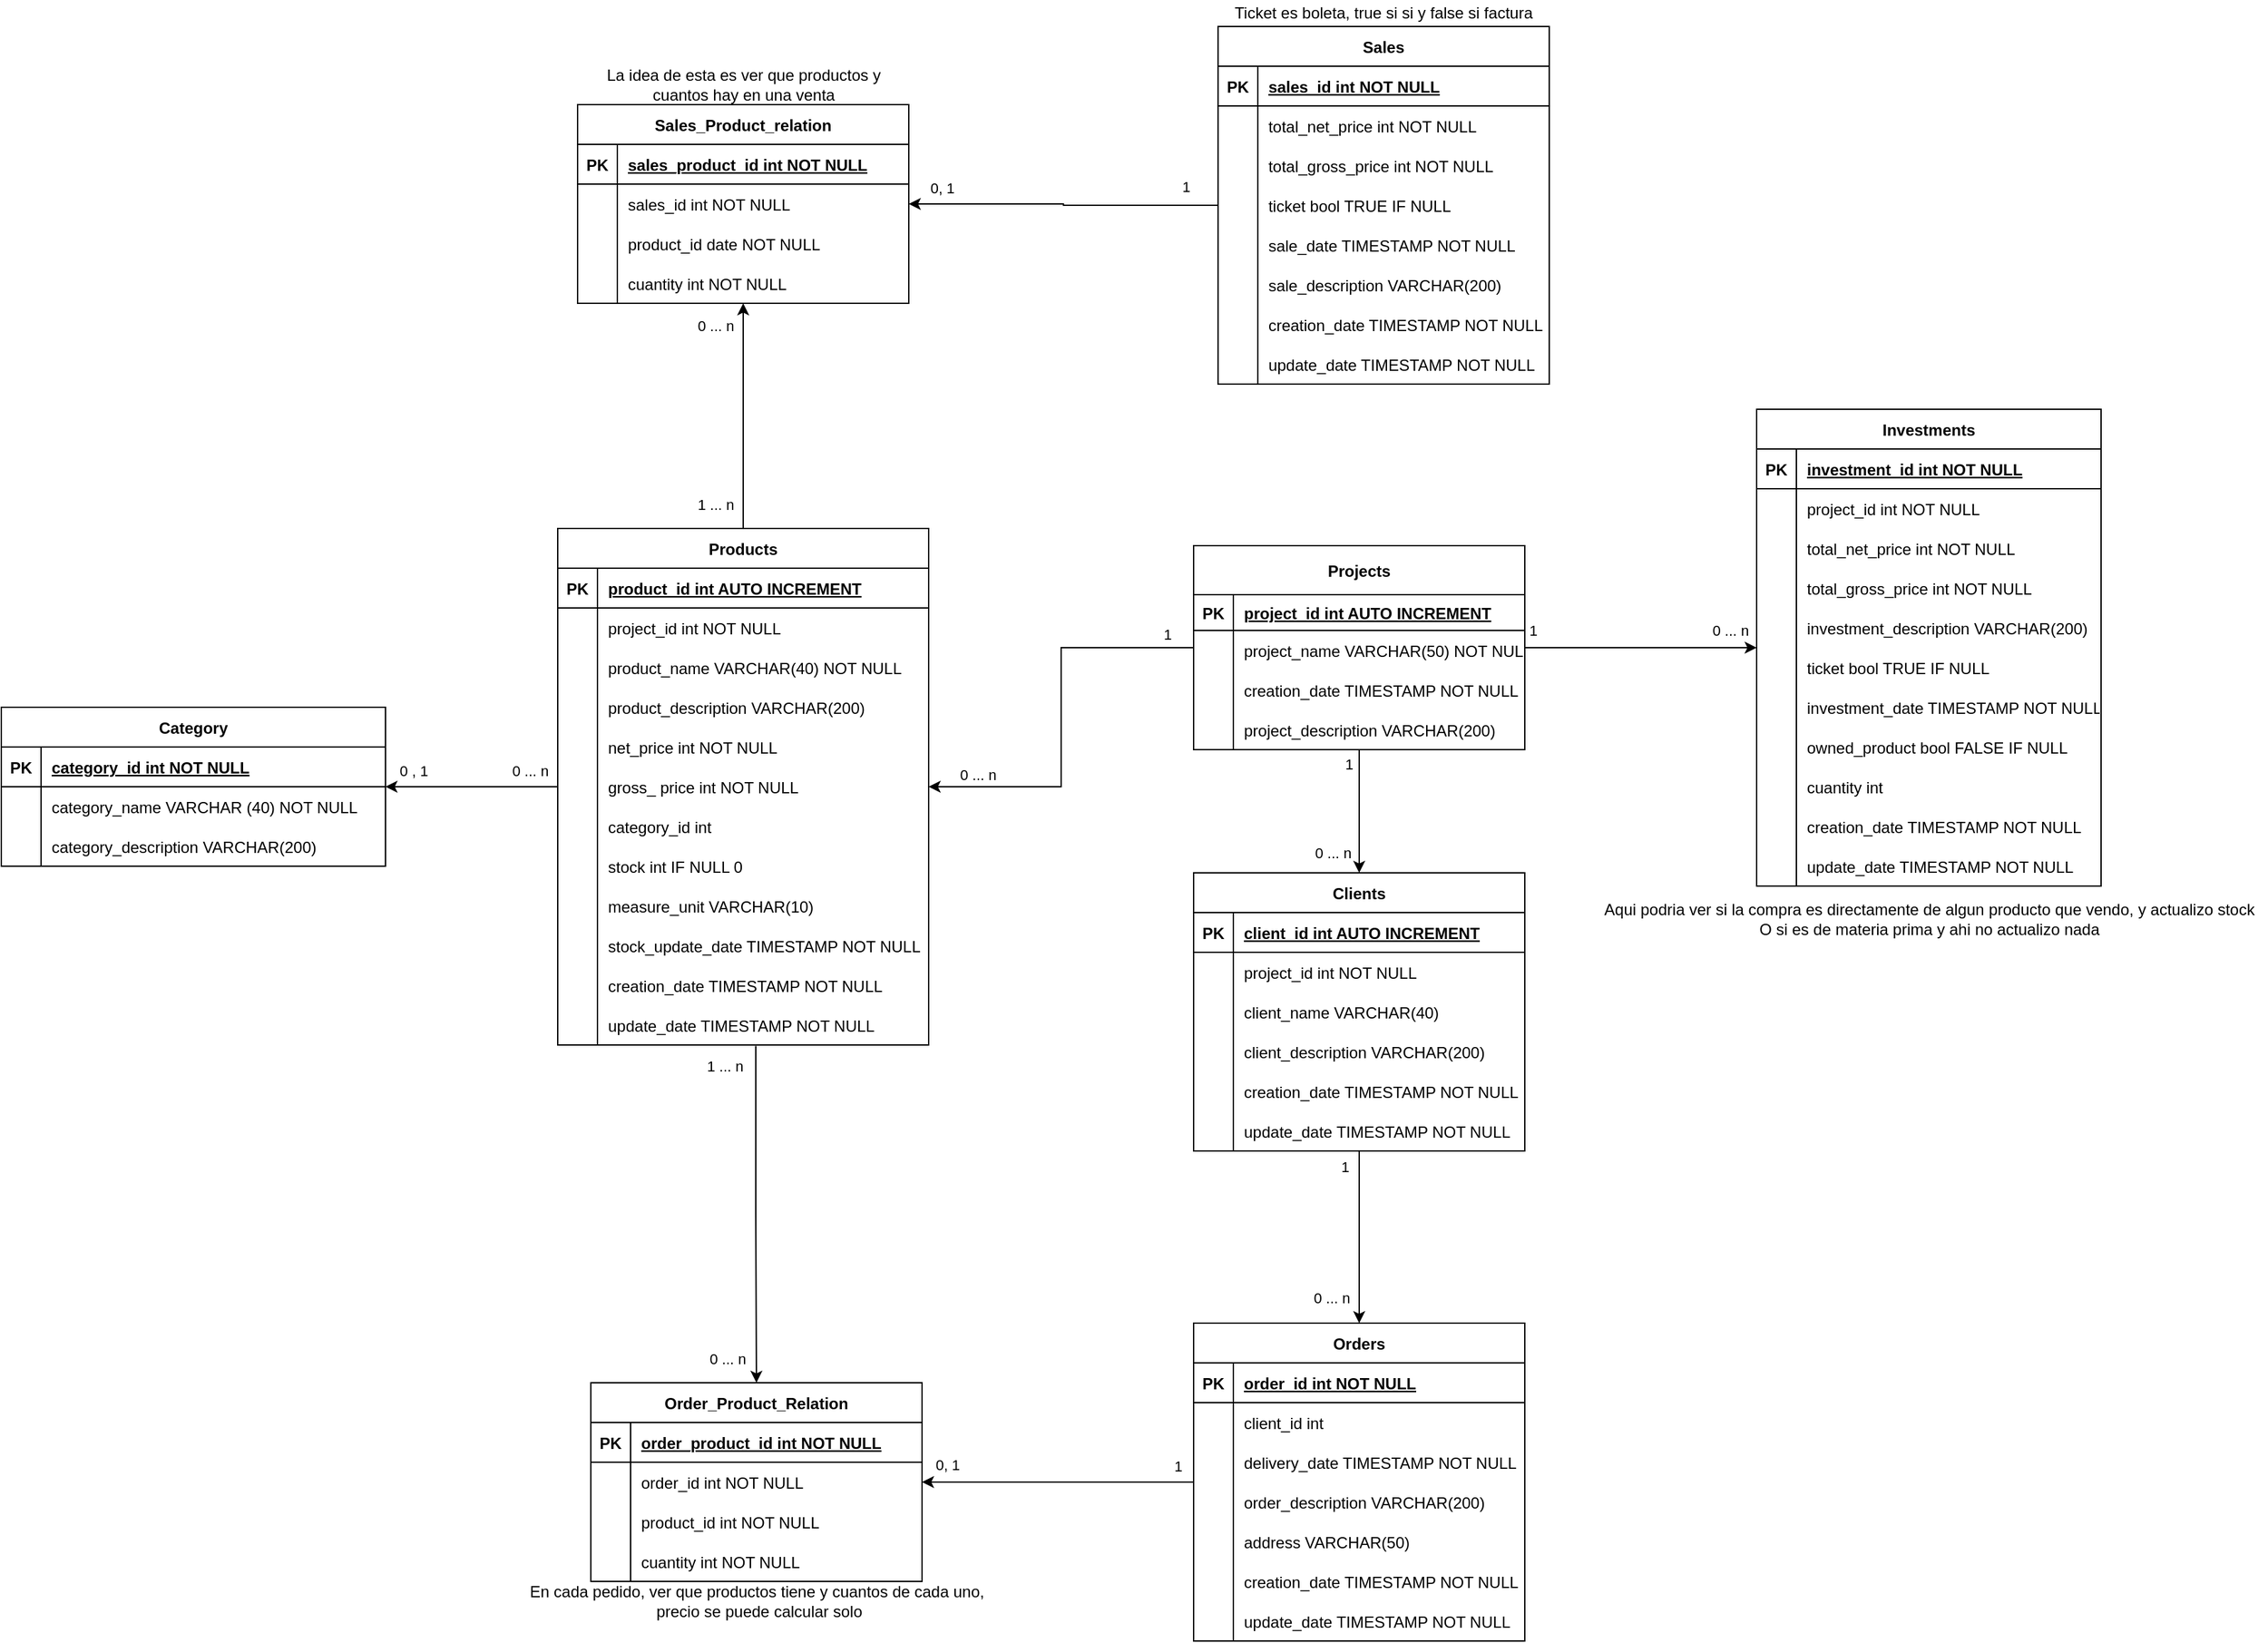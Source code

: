 <mxfile version="17.1.3" type="device"><diagram id="R2lEEEUBdFMjLlhIrx00" name="Page-1"><mxGraphModel dx="3435" dy="2485" grid="1" gridSize="10" guides="1" tooltips="1" connect="1" arrows="1" fold="1" page="1" pageScale="1" pageWidth="850" pageHeight="1100" math="0" shadow="0" extFonts="Permanent Marker^https://fonts.googleapis.com/css?family=Permanent+Marker"><root><mxCell id="0"/><mxCell id="1" parent="0"/><mxCell id="iVI3VPQTldSKQa7IGXuI-13" style="edgeStyle=orthogonalEdgeStyle;rounded=0;orthogonalLoop=1;jettySize=auto;html=1;" edge="1" parent="1" source="C-vyLk0tnHw3VtMMgP7b-2" target="-VguOQ63bj7KJnAizdoo-13"><mxGeometry relative="1" as="geometry"/></mxCell><mxCell id="iVI3VPQTldSKQa7IGXuI-14" value="0 , 1" style="edgeLabel;html=1;align=center;verticalAlign=middle;resizable=0;points=[];" vertex="1" connectable="0" parent="iVI3VPQTldSKQa7IGXuI-13"><mxGeometry x="0.723" relative="1" as="geometry"><mxPoint x="3" y="-12" as="offset"/></mxGeometry></mxCell><mxCell id="iVI3VPQTldSKQa7IGXuI-15" value="0 ... n" style="edgeLabel;html=1;align=center;verticalAlign=middle;resizable=0;points=[];" vertex="1" connectable="0" parent="iVI3VPQTldSKQa7IGXuI-13"><mxGeometry x="-0.692" relative="1" as="geometry"><mxPoint x="-1" y="-12" as="offset"/></mxGeometry></mxCell><mxCell id="iVI3VPQTldSKQa7IGXuI-41" style="edgeStyle=orthogonalEdgeStyle;rounded=0;orthogonalLoop=1;jettySize=auto;html=1;" edge="1" parent="1" source="C-vyLk0tnHw3VtMMgP7b-2" target="-VguOQ63bj7KJnAizdoo-39"><mxGeometry relative="1" as="geometry"/></mxCell><mxCell id="iVI3VPQTldSKQa7IGXuI-42" value="0 ... n" style="edgeLabel;html=1;align=center;verticalAlign=middle;resizable=0;points=[];" vertex="1" connectable="0" parent="iVI3VPQTldSKQa7IGXuI-41"><mxGeometry x="0.697" y="1" relative="1" as="geometry"><mxPoint x="-20" y="-9" as="offset"/></mxGeometry></mxCell><mxCell id="iVI3VPQTldSKQa7IGXuI-43" value="1 ... n" style="edgeLabel;html=1;align=center;verticalAlign=middle;resizable=0;points=[];" vertex="1" connectable="0" parent="iVI3VPQTldSKQa7IGXuI-41"><mxGeometry x="-0.7" y="2" relative="1" as="geometry"><mxPoint x="-19" y="7" as="offset"/></mxGeometry></mxCell><mxCell id="C-vyLk0tnHw3VtMMgP7b-2" value="Products" style="shape=table;startSize=30;container=1;collapsible=1;childLayout=tableLayout;fixedRows=1;rowLines=0;fontStyle=1;align=center;resizeLast=1;" parent="1" vertex="1"><mxGeometry x="40" y="-200" width="280" height="390" as="geometry"/></mxCell><mxCell id="C-vyLk0tnHw3VtMMgP7b-3" value="" style="shape=partialRectangle;collapsible=0;dropTarget=0;pointerEvents=0;fillColor=none;points=[[0,0.5],[1,0.5]];portConstraint=eastwest;top=0;left=0;right=0;bottom=1;" parent="C-vyLk0tnHw3VtMMgP7b-2" vertex="1"><mxGeometry y="30" width="280" height="30" as="geometry"/></mxCell><mxCell id="C-vyLk0tnHw3VtMMgP7b-4" value="PK" style="shape=partialRectangle;overflow=hidden;connectable=0;fillColor=none;top=0;left=0;bottom=0;right=0;fontStyle=1;" parent="C-vyLk0tnHw3VtMMgP7b-3" vertex="1"><mxGeometry width="30" height="30" as="geometry"><mxRectangle width="30" height="30" as="alternateBounds"/></mxGeometry></mxCell><mxCell id="C-vyLk0tnHw3VtMMgP7b-5" value="product_id int AUTO INCREMENT" style="shape=partialRectangle;overflow=hidden;connectable=0;fillColor=none;top=0;left=0;bottom=0;right=0;align=left;spacingLeft=6;fontStyle=5;" parent="C-vyLk0tnHw3VtMMgP7b-3" vertex="1"><mxGeometry x="30" width="250" height="30" as="geometry"><mxRectangle width="250" height="30" as="alternateBounds"/></mxGeometry></mxCell><mxCell id="iVI3VPQTldSKQa7IGXuI-16" style="shape=partialRectangle;collapsible=0;dropTarget=0;pointerEvents=0;fillColor=none;points=[[0,0.5],[1,0.5]];portConstraint=eastwest;top=0;left=0;right=0;bottom=0;" vertex="1" parent="C-vyLk0tnHw3VtMMgP7b-2"><mxGeometry y="60" width="280" height="30" as="geometry"/></mxCell><mxCell id="iVI3VPQTldSKQa7IGXuI-17" style="shape=partialRectangle;overflow=hidden;connectable=0;fillColor=none;top=0;left=0;bottom=0;right=0;" vertex="1" parent="iVI3VPQTldSKQa7IGXuI-16"><mxGeometry width="30" height="30" as="geometry"><mxRectangle width="30" height="30" as="alternateBounds"/></mxGeometry></mxCell><mxCell id="iVI3VPQTldSKQa7IGXuI-18" value="project_id int NOT NULL" style="shape=partialRectangle;overflow=hidden;connectable=0;fillColor=none;top=0;left=0;bottom=0;right=0;align=left;spacingLeft=6;" vertex="1" parent="iVI3VPQTldSKQa7IGXuI-16"><mxGeometry x="30" width="250" height="30" as="geometry"><mxRectangle width="250" height="30" as="alternateBounds"/></mxGeometry></mxCell><mxCell id="C-vyLk0tnHw3VtMMgP7b-6" value="" style="shape=partialRectangle;collapsible=0;dropTarget=0;pointerEvents=0;fillColor=none;points=[[0,0.5],[1,0.5]];portConstraint=eastwest;top=0;left=0;right=0;bottom=0;" parent="C-vyLk0tnHw3VtMMgP7b-2" vertex="1"><mxGeometry y="90" width="280" height="30" as="geometry"/></mxCell><mxCell id="C-vyLk0tnHw3VtMMgP7b-7" value="" style="shape=partialRectangle;overflow=hidden;connectable=0;fillColor=none;top=0;left=0;bottom=0;right=0;" parent="C-vyLk0tnHw3VtMMgP7b-6" vertex="1"><mxGeometry width="30" height="30" as="geometry"><mxRectangle width="30" height="30" as="alternateBounds"/></mxGeometry></mxCell><mxCell id="C-vyLk0tnHw3VtMMgP7b-8" value="product_name VARCHAR(40) NOT NULL" style="shape=partialRectangle;overflow=hidden;connectable=0;fillColor=none;top=0;left=0;bottom=0;right=0;align=left;spacingLeft=6;" parent="C-vyLk0tnHw3VtMMgP7b-6" vertex="1"><mxGeometry x="30" width="250" height="30" as="geometry"><mxRectangle width="250" height="30" as="alternateBounds"/></mxGeometry></mxCell><mxCell id="-VguOQ63bj7KJnAizdoo-36" style="shape=partialRectangle;collapsible=0;dropTarget=0;pointerEvents=0;fillColor=none;points=[[0,0.5],[1,0.5]];portConstraint=eastwest;top=0;left=0;right=0;bottom=0;" parent="C-vyLk0tnHw3VtMMgP7b-2" vertex="1"><mxGeometry y="120" width="280" height="30" as="geometry"/></mxCell><mxCell id="-VguOQ63bj7KJnAizdoo-37" style="shape=partialRectangle;overflow=hidden;connectable=0;fillColor=none;top=0;left=0;bottom=0;right=0;" parent="-VguOQ63bj7KJnAizdoo-36" vertex="1"><mxGeometry width="30" height="30" as="geometry"><mxRectangle width="30" height="30" as="alternateBounds"/></mxGeometry></mxCell><mxCell id="-VguOQ63bj7KJnAizdoo-38" value="product_description VARCHAR(200)" style="shape=partialRectangle;overflow=hidden;connectable=0;fillColor=none;top=0;left=0;bottom=0;right=0;align=left;spacingLeft=6;" parent="-VguOQ63bj7KJnAizdoo-36" vertex="1"><mxGeometry x="30" width="250" height="30" as="geometry"><mxRectangle width="250" height="30" as="alternateBounds"/></mxGeometry></mxCell><mxCell id="C-vyLk0tnHw3VtMMgP7b-9" value="" style="shape=partialRectangle;collapsible=0;dropTarget=0;pointerEvents=0;fillColor=none;points=[[0,0.5],[1,0.5]];portConstraint=eastwest;top=0;left=0;right=0;bottom=0;" parent="C-vyLk0tnHw3VtMMgP7b-2" vertex="1"><mxGeometry y="150" width="280" height="30" as="geometry"/></mxCell><mxCell id="C-vyLk0tnHw3VtMMgP7b-10" value="" style="shape=partialRectangle;overflow=hidden;connectable=0;fillColor=none;top=0;left=0;bottom=0;right=0;" parent="C-vyLk0tnHw3VtMMgP7b-9" vertex="1"><mxGeometry width="30" height="30" as="geometry"><mxRectangle width="30" height="30" as="alternateBounds"/></mxGeometry></mxCell><mxCell id="C-vyLk0tnHw3VtMMgP7b-11" value="net_price int NOT NULL" style="shape=partialRectangle;overflow=hidden;connectable=0;fillColor=none;top=0;left=0;bottom=0;right=0;align=left;spacingLeft=6;" parent="C-vyLk0tnHw3VtMMgP7b-9" vertex="1"><mxGeometry x="30" width="250" height="30" as="geometry"><mxRectangle width="250" height="30" as="alternateBounds"/></mxGeometry></mxCell><mxCell id="-VguOQ63bj7KJnAizdoo-10" style="shape=partialRectangle;collapsible=0;dropTarget=0;pointerEvents=0;fillColor=none;points=[[0,0.5],[1,0.5]];portConstraint=eastwest;top=0;left=0;right=0;bottom=0;" parent="C-vyLk0tnHw3VtMMgP7b-2" vertex="1"><mxGeometry y="180" width="280" height="30" as="geometry"/></mxCell><mxCell id="-VguOQ63bj7KJnAizdoo-11" style="shape=partialRectangle;overflow=hidden;connectable=0;fillColor=none;top=0;left=0;bottom=0;right=0;" parent="-VguOQ63bj7KJnAizdoo-10" vertex="1"><mxGeometry width="30" height="30" as="geometry"><mxRectangle width="30" height="30" as="alternateBounds"/></mxGeometry></mxCell><mxCell id="-VguOQ63bj7KJnAizdoo-12" value="gross_ price int NOT NULL" style="shape=partialRectangle;overflow=hidden;connectable=0;fillColor=none;top=0;left=0;bottom=0;right=0;align=left;spacingLeft=6;" parent="-VguOQ63bj7KJnAizdoo-10" vertex="1"><mxGeometry x="30" width="250" height="30" as="geometry"><mxRectangle width="250" height="30" as="alternateBounds"/></mxGeometry></mxCell><mxCell id="-VguOQ63bj7KJnAizdoo-7" style="shape=partialRectangle;collapsible=0;dropTarget=0;pointerEvents=0;fillColor=none;points=[[0,0.5],[1,0.5]];portConstraint=eastwest;top=0;left=0;right=0;bottom=0;" parent="C-vyLk0tnHw3VtMMgP7b-2" vertex="1"><mxGeometry y="210" width="280" height="30" as="geometry"/></mxCell><mxCell id="-VguOQ63bj7KJnAizdoo-8" style="shape=partialRectangle;overflow=hidden;connectable=0;fillColor=none;top=0;left=0;bottom=0;right=0;" parent="-VguOQ63bj7KJnAizdoo-7" vertex="1"><mxGeometry width="30" height="30" as="geometry"><mxRectangle width="30" height="30" as="alternateBounds"/></mxGeometry></mxCell><mxCell id="-VguOQ63bj7KJnAizdoo-9" value="category_id int" style="shape=partialRectangle;overflow=hidden;connectable=0;fillColor=none;top=0;left=0;bottom=0;right=0;align=left;spacingLeft=6;" parent="-VguOQ63bj7KJnAizdoo-7" vertex="1"><mxGeometry x="30" width="250" height="30" as="geometry"><mxRectangle width="250" height="30" as="alternateBounds"/></mxGeometry></mxCell><mxCell id="-VguOQ63bj7KJnAizdoo-4" style="shape=partialRectangle;collapsible=0;dropTarget=0;pointerEvents=0;fillColor=none;points=[[0,0.5],[1,0.5]];portConstraint=eastwest;top=0;left=0;right=0;bottom=0;" parent="C-vyLk0tnHw3VtMMgP7b-2" vertex="1"><mxGeometry y="240" width="280" height="30" as="geometry"/></mxCell><mxCell id="-VguOQ63bj7KJnAizdoo-5" style="shape=partialRectangle;overflow=hidden;connectable=0;fillColor=none;top=0;left=0;bottom=0;right=0;" parent="-VguOQ63bj7KJnAizdoo-4" vertex="1"><mxGeometry width="30" height="30" as="geometry"><mxRectangle width="30" height="30" as="alternateBounds"/></mxGeometry></mxCell><mxCell id="-VguOQ63bj7KJnAizdoo-6" value="stock int IF NULL 0" style="shape=partialRectangle;overflow=hidden;connectable=0;fillColor=none;top=0;left=0;bottom=0;right=0;align=left;spacingLeft=6;" parent="-VguOQ63bj7KJnAizdoo-4" vertex="1"><mxGeometry x="30" width="250" height="30" as="geometry"><mxRectangle width="250" height="30" as="alternateBounds"/></mxGeometry></mxCell><mxCell id="iVI3VPQTldSKQa7IGXuI-1" style="shape=partialRectangle;collapsible=0;dropTarget=0;pointerEvents=0;fillColor=none;points=[[0,0.5],[1,0.5]];portConstraint=eastwest;top=0;left=0;right=0;bottom=0;" vertex="1" parent="C-vyLk0tnHw3VtMMgP7b-2"><mxGeometry y="270" width="280" height="30" as="geometry"/></mxCell><mxCell id="iVI3VPQTldSKQa7IGXuI-2" style="shape=partialRectangle;overflow=hidden;connectable=0;fillColor=none;top=0;left=0;bottom=0;right=0;" vertex="1" parent="iVI3VPQTldSKQa7IGXuI-1"><mxGeometry width="30" height="30" as="geometry"><mxRectangle width="30" height="30" as="alternateBounds"/></mxGeometry></mxCell><mxCell id="iVI3VPQTldSKQa7IGXuI-3" value="measure_unit VARCHAR(10) " style="shape=partialRectangle;overflow=hidden;connectable=0;fillColor=none;top=0;left=0;bottom=0;right=0;align=left;spacingLeft=6;" vertex="1" parent="iVI3VPQTldSKQa7IGXuI-1"><mxGeometry x="30" width="250" height="30" as="geometry"><mxRectangle width="250" height="30" as="alternateBounds"/></mxGeometry></mxCell><mxCell id="iVI3VPQTldSKQa7IGXuI-4" style="shape=partialRectangle;collapsible=0;dropTarget=0;pointerEvents=0;fillColor=none;points=[[0,0.5],[1,0.5]];portConstraint=eastwest;top=0;left=0;right=0;bottom=0;" vertex="1" parent="C-vyLk0tnHw3VtMMgP7b-2"><mxGeometry y="300" width="280" height="30" as="geometry"/></mxCell><mxCell id="iVI3VPQTldSKQa7IGXuI-5" style="shape=partialRectangle;overflow=hidden;connectable=0;fillColor=none;top=0;left=0;bottom=0;right=0;" vertex="1" parent="iVI3VPQTldSKQa7IGXuI-4"><mxGeometry width="30" height="30" as="geometry"><mxRectangle width="30" height="30" as="alternateBounds"/></mxGeometry></mxCell><mxCell id="iVI3VPQTldSKQa7IGXuI-6" value="stock_update_date TIMESTAMP NOT NULL" style="shape=partialRectangle;overflow=hidden;connectable=0;fillColor=none;top=0;left=0;bottom=0;right=0;align=left;spacingLeft=6;" vertex="1" parent="iVI3VPQTldSKQa7IGXuI-4"><mxGeometry x="30" width="250" height="30" as="geometry"><mxRectangle width="250" height="30" as="alternateBounds"/></mxGeometry></mxCell><mxCell id="-VguOQ63bj7KJnAizdoo-24" style="shape=partialRectangle;collapsible=0;dropTarget=0;pointerEvents=0;fillColor=none;points=[[0,0.5],[1,0.5]];portConstraint=eastwest;top=0;left=0;right=0;bottom=0;" parent="C-vyLk0tnHw3VtMMgP7b-2" vertex="1"><mxGeometry y="330" width="280" height="30" as="geometry"/></mxCell><mxCell id="-VguOQ63bj7KJnAizdoo-25" style="shape=partialRectangle;overflow=hidden;connectable=0;fillColor=none;top=0;left=0;bottom=0;right=0;" parent="-VguOQ63bj7KJnAizdoo-24" vertex="1"><mxGeometry width="30" height="30" as="geometry"><mxRectangle width="30" height="30" as="alternateBounds"/></mxGeometry></mxCell><mxCell id="-VguOQ63bj7KJnAizdoo-26" value="creation_date TIMESTAMP NOT NULL" style="shape=partialRectangle;overflow=hidden;connectable=0;fillColor=none;top=0;left=0;bottom=0;right=0;align=left;spacingLeft=6;" parent="-VguOQ63bj7KJnAizdoo-24" vertex="1"><mxGeometry x="30" width="250" height="30" as="geometry"><mxRectangle width="250" height="30" as="alternateBounds"/></mxGeometry></mxCell><mxCell id="-VguOQ63bj7KJnAizdoo-27" style="shape=partialRectangle;collapsible=0;dropTarget=0;pointerEvents=0;fillColor=none;points=[[0,0.5],[1,0.5]];portConstraint=eastwest;top=0;left=0;right=0;bottom=0;" parent="C-vyLk0tnHw3VtMMgP7b-2" vertex="1"><mxGeometry y="360" width="280" height="30" as="geometry"/></mxCell><mxCell id="-VguOQ63bj7KJnAizdoo-28" style="shape=partialRectangle;overflow=hidden;connectable=0;fillColor=none;top=0;left=0;bottom=0;right=0;" parent="-VguOQ63bj7KJnAizdoo-27" vertex="1"><mxGeometry width="30" height="30" as="geometry"><mxRectangle width="30" height="30" as="alternateBounds"/></mxGeometry></mxCell><mxCell id="-VguOQ63bj7KJnAizdoo-29" value="update_date TIMESTAMP NOT NULL" style="shape=partialRectangle;overflow=hidden;connectable=0;fillColor=none;top=0;left=0;bottom=0;right=0;align=left;spacingLeft=6;" parent="-VguOQ63bj7KJnAizdoo-27" vertex="1"><mxGeometry x="30" width="250" height="30" as="geometry"><mxRectangle width="250" height="30" as="alternateBounds"/></mxGeometry></mxCell><mxCell id="C-vyLk0tnHw3VtMMgP7b-13" value="Investments" style="shape=table;startSize=30;container=1;collapsible=1;childLayout=tableLayout;fixedRows=1;rowLines=0;fontStyle=1;align=center;resizeLast=1;" parent="1" vertex="1"><mxGeometry x="945" y="-290" width="260" height="360" as="geometry"/></mxCell><mxCell id="C-vyLk0tnHw3VtMMgP7b-14" value="" style="shape=partialRectangle;collapsible=0;dropTarget=0;pointerEvents=0;fillColor=none;points=[[0,0.5],[1,0.5]];portConstraint=eastwest;top=0;left=0;right=0;bottom=1;" parent="C-vyLk0tnHw3VtMMgP7b-13" vertex="1"><mxGeometry y="30" width="260" height="30" as="geometry"/></mxCell><mxCell id="C-vyLk0tnHw3VtMMgP7b-15" value="PK" style="shape=partialRectangle;overflow=hidden;connectable=0;fillColor=none;top=0;left=0;bottom=0;right=0;fontStyle=1;" parent="C-vyLk0tnHw3VtMMgP7b-14" vertex="1"><mxGeometry width="30" height="30" as="geometry"><mxRectangle width="30" height="30" as="alternateBounds"/></mxGeometry></mxCell><mxCell id="C-vyLk0tnHw3VtMMgP7b-16" value="investment_id int NOT NULL " style="shape=partialRectangle;overflow=hidden;connectable=0;fillColor=none;top=0;left=0;bottom=0;right=0;align=left;spacingLeft=6;fontStyle=5;" parent="C-vyLk0tnHw3VtMMgP7b-14" vertex="1"><mxGeometry x="30" width="230" height="30" as="geometry"><mxRectangle width="230" height="30" as="alternateBounds"/></mxGeometry></mxCell><mxCell id="iVI3VPQTldSKQa7IGXuI-22" style="shape=partialRectangle;collapsible=0;dropTarget=0;pointerEvents=0;fillColor=none;points=[[0,0.5],[1,0.5]];portConstraint=eastwest;top=0;left=0;right=0;bottom=0;" vertex="1" parent="C-vyLk0tnHw3VtMMgP7b-13"><mxGeometry y="60" width="260" height="30" as="geometry"/></mxCell><mxCell id="iVI3VPQTldSKQa7IGXuI-23" style="shape=partialRectangle;overflow=hidden;connectable=0;fillColor=none;top=0;left=0;bottom=0;right=0;" vertex="1" parent="iVI3VPQTldSKQa7IGXuI-22"><mxGeometry width="30" height="30" as="geometry"><mxRectangle width="30" height="30" as="alternateBounds"/></mxGeometry></mxCell><mxCell id="iVI3VPQTldSKQa7IGXuI-24" value="project_id int NOT NULL" style="shape=partialRectangle;overflow=hidden;connectable=0;fillColor=none;top=0;left=0;bottom=0;right=0;align=left;spacingLeft=6;" vertex="1" parent="iVI3VPQTldSKQa7IGXuI-22"><mxGeometry x="30" width="230" height="30" as="geometry"><mxRectangle width="230" height="30" as="alternateBounds"/></mxGeometry></mxCell><mxCell id="C-vyLk0tnHw3VtMMgP7b-17" value="" style="shape=partialRectangle;collapsible=0;dropTarget=0;pointerEvents=0;fillColor=none;points=[[0,0.5],[1,0.5]];portConstraint=eastwest;top=0;left=0;right=0;bottom=0;" parent="C-vyLk0tnHw3VtMMgP7b-13" vertex="1"><mxGeometry y="90" width="260" height="30" as="geometry"/></mxCell><mxCell id="C-vyLk0tnHw3VtMMgP7b-18" value="" style="shape=partialRectangle;overflow=hidden;connectable=0;fillColor=none;top=0;left=0;bottom=0;right=0;" parent="C-vyLk0tnHw3VtMMgP7b-17" vertex="1"><mxGeometry width="30" height="30" as="geometry"><mxRectangle width="30" height="30" as="alternateBounds"/></mxGeometry></mxCell><mxCell id="C-vyLk0tnHw3VtMMgP7b-19" value="total_net_price int NOT NULL" style="shape=partialRectangle;overflow=hidden;connectable=0;fillColor=none;top=0;left=0;bottom=0;right=0;align=left;spacingLeft=6;" parent="C-vyLk0tnHw3VtMMgP7b-17" vertex="1"><mxGeometry x="30" width="230" height="30" as="geometry"><mxRectangle width="230" height="30" as="alternateBounds"/></mxGeometry></mxCell><mxCell id="C-vyLk0tnHw3VtMMgP7b-20" value="" style="shape=partialRectangle;collapsible=0;dropTarget=0;pointerEvents=0;fillColor=none;points=[[0,0.5],[1,0.5]];portConstraint=eastwest;top=0;left=0;right=0;bottom=0;" parent="C-vyLk0tnHw3VtMMgP7b-13" vertex="1"><mxGeometry y="120" width="260" height="30" as="geometry"/></mxCell><mxCell id="C-vyLk0tnHw3VtMMgP7b-21" value="" style="shape=partialRectangle;overflow=hidden;connectable=0;fillColor=none;top=0;left=0;bottom=0;right=0;" parent="C-vyLk0tnHw3VtMMgP7b-20" vertex="1"><mxGeometry width="30" height="30" as="geometry"><mxRectangle width="30" height="30" as="alternateBounds"/></mxGeometry></mxCell><mxCell id="C-vyLk0tnHw3VtMMgP7b-22" value="total_gross_price int NOT NULL " style="shape=partialRectangle;overflow=hidden;connectable=0;fillColor=none;top=0;left=0;bottom=0;right=0;align=left;spacingLeft=6;" parent="C-vyLk0tnHw3VtMMgP7b-20" vertex="1"><mxGeometry x="30" width="230" height="30" as="geometry"><mxRectangle width="230" height="30" as="alternateBounds"/></mxGeometry></mxCell><mxCell id="-VguOQ63bj7KJnAizdoo-99" style="shape=partialRectangle;collapsible=0;dropTarget=0;pointerEvents=0;fillColor=none;points=[[0,0.5],[1,0.5]];portConstraint=eastwest;top=0;left=0;right=0;bottom=0;" parent="C-vyLk0tnHw3VtMMgP7b-13" vertex="1"><mxGeometry y="150" width="260" height="30" as="geometry"/></mxCell><mxCell id="-VguOQ63bj7KJnAizdoo-100" style="shape=partialRectangle;overflow=hidden;connectable=0;fillColor=none;top=0;left=0;bottom=0;right=0;" parent="-VguOQ63bj7KJnAizdoo-99" vertex="1"><mxGeometry width="30" height="30" as="geometry"><mxRectangle width="30" height="30" as="alternateBounds"/></mxGeometry></mxCell><mxCell id="-VguOQ63bj7KJnAizdoo-101" value="investment_description VARCHAR(200)" style="shape=partialRectangle;overflow=hidden;connectable=0;fillColor=none;top=0;left=0;bottom=0;right=0;align=left;spacingLeft=6;" parent="-VguOQ63bj7KJnAizdoo-99" vertex="1"><mxGeometry x="30" width="230" height="30" as="geometry"><mxRectangle width="230" height="30" as="alternateBounds"/></mxGeometry></mxCell><mxCell id="-VguOQ63bj7KJnAizdoo-96" style="shape=partialRectangle;collapsible=0;dropTarget=0;pointerEvents=0;fillColor=none;points=[[0,0.5],[1,0.5]];portConstraint=eastwest;top=0;left=0;right=0;bottom=0;" parent="C-vyLk0tnHw3VtMMgP7b-13" vertex="1"><mxGeometry y="180" width="260" height="30" as="geometry"/></mxCell><mxCell id="-VguOQ63bj7KJnAizdoo-97" style="shape=partialRectangle;overflow=hidden;connectable=0;fillColor=none;top=0;left=0;bottom=0;right=0;" parent="-VguOQ63bj7KJnAizdoo-96" vertex="1"><mxGeometry width="30" height="30" as="geometry"><mxRectangle width="30" height="30" as="alternateBounds"/></mxGeometry></mxCell><mxCell id="-VguOQ63bj7KJnAizdoo-98" value="ticket bool TRUE IF NULL" style="shape=partialRectangle;overflow=hidden;connectable=0;fillColor=none;top=0;left=0;bottom=0;right=0;align=left;spacingLeft=6;" parent="-VguOQ63bj7KJnAizdoo-96" vertex="1"><mxGeometry x="30" width="230" height="30" as="geometry"><mxRectangle width="230" height="30" as="alternateBounds"/></mxGeometry></mxCell><mxCell id="-VguOQ63bj7KJnAizdoo-108" style="shape=partialRectangle;collapsible=0;dropTarget=0;pointerEvents=0;fillColor=none;points=[[0,0.5],[1,0.5]];portConstraint=eastwest;top=0;left=0;right=0;bottom=0;" parent="C-vyLk0tnHw3VtMMgP7b-13" vertex="1"><mxGeometry y="210" width="260" height="30" as="geometry"/></mxCell><mxCell id="-VguOQ63bj7KJnAizdoo-109" style="shape=partialRectangle;overflow=hidden;connectable=0;fillColor=none;top=0;left=0;bottom=0;right=0;" parent="-VguOQ63bj7KJnAizdoo-108" vertex="1"><mxGeometry width="30" height="30" as="geometry"><mxRectangle width="30" height="30" as="alternateBounds"/></mxGeometry></mxCell><mxCell id="-VguOQ63bj7KJnAizdoo-110" value="investment_date TIMESTAMP NOT NULL" style="shape=partialRectangle;overflow=hidden;connectable=0;fillColor=none;top=0;left=0;bottom=0;right=0;align=left;spacingLeft=6;" parent="-VguOQ63bj7KJnAizdoo-108" vertex="1"><mxGeometry x="30" width="230" height="30" as="geometry"><mxRectangle width="230" height="30" as="alternateBounds"/></mxGeometry></mxCell><mxCell id="-VguOQ63bj7KJnAizdoo-111" style="shape=partialRectangle;collapsible=0;dropTarget=0;pointerEvents=0;fillColor=none;points=[[0,0.5],[1,0.5]];portConstraint=eastwest;top=0;left=0;right=0;bottom=0;" parent="C-vyLk0tnHw3VtMMgP7b-13" vertex="1"><mxGeometry y="240" width="260" height="30" as="geometry"/></mxCell><mxCell id="-VguOQ63bj7KJnAizdoo-112" style="shape=partialRectangle;overflow=hidden;connectable=0;fillColor=none;top=0;left=0;bottom=0;right=0;" parent="-VguOQ63bj7KJnAizdoo-111" vertex="1"><mxGeometry width="30" height="30" as="geometry"><mxRectangle width="30" height="30" as="alternateBounds"/></mxGeometry></mxCell><mxCell id="-VguOQ63bj7KJnAizdoo-113" value="owned_product bool FALSE IF NULL" style="shape=partialRectangle;overflow=hidden;connectable=0;fillColor=none;top=0;left=0;bottom=0;right=0;align=left;spacingLeft=6;" parent="-VguOQ63bj7KJnAizdoo-111" vertex="1"><mxGeometry x="30" width="230" height="30" as="geometry"><mxRectangle width="230" height="30" as="alternateBounds"/></mxGeometry></mxCell><mxCell id="-VguOQ63bj7KJnAizdoo-114" style="shape=partialRectangle;collapsible=0;dropTarget=0;pointerEvents=0;fillColor=none;points=[[0,0.5],[1,0.5]];portConstraint=eastwest;top=0;left=0;right=0;bottom=0;" parent="C-vyLk0tnHw3VtMMgP7b-13" vertex="1"><mxGeometry y="270" width="260" height="30" as="geometry"/></mxCell><mxCell id="-VguOQ63bj7KJnAizdoo-115" style="shape=partialRectangle;overflow=hidden;connectable=0;fillColor=none;top=0;left=0;bottom=0;right=0;" parent="-VguOQ63bj7KJnAizdoo-114" vertex="1"><mxGeometry width="30" height="30" as="geometry"><mxRectangle width="30" height="30" as="alternateBounds"/></mxGeometry></mxCell><mxCell id="-VguOQ63bj7KJnAizdoo-116" value="cuantity int" style="shape=partialRectangle;overflow=hidden;connectable=0;fillColor=none;top=0;left=0;bottom=0;right=0;align=left;spacingLeft=6;" parent="-VguOQ63bj7KJnAizdoo-114" vertex="1"><mxGeometry x="30" width="230" height="30" as="geometry"><mxRectangle width="230" height="30" as="alternateBounds"/></mxGeometry></mxCell><mxCell id="-VguOQ63bj7KJnAizdoo-102" style="shape=partialRectangle;collapsible=0;dropTarget=0;pointerEvents=0;fillColor=none;points=[[0,0.5],[1,0.5]];portConstraint=eastwest;top=0;left=0;right=0;bottom=0;" parent="C-vyLk0tnHw3VtMMgP7b-13" vertex="1"><mxGeometry y="300" width="260" height="30" as="geometry"/></mxCell><mxCell id="-VguOQ63bj7KJnAizdoo-103" style="shape=partialRectangle;overflow=hidden;connectable=0;fillColor=none;top=0;left=0;bottom=0;right=0;" parent="-VguOQ63bj7KJnAizdoo-102" vertex="1"><mxGeometry width="30" height="30" as="geometry"><mxRectangle width="30" height="30" as="alternateBounds"/></mxGeometry></mxCell><mxCell id="-VguOQ63bj7KJnAizdoo-104" value="creation_date TIMESTAMP NOT NULL" style="shape=partialRectangle;overflow=hidden;connectable=0;fillColor=none;top=0;left=0;bottom=0;right=0;align=left;spacingLeft=6;" parent="-VguOQ63bj7KJnAizdoo-102" vertex="1"><mxGeometry x="30" width="230" height="30" as="geometry"><mxRectangle width="230" height="30" as="alternateBounds"/></mxGeometry></mxCell><mxCell id="-VguOQ63bj7KJnAizdoo-105" style="shape=partialRectangle;collapsible=0;dropTarget=0;pointerEvents=0;fillColor=none;points=[[0,0.5],[1,0.5]];portConstraint=eastwest;top=0;left=0;right=0;bottom=0;" parent="C-vyLk0tnHw3VtMMgP7b-13" vertex="1"><mxGeometry y="330" width="260" height="30" as="geometry"/></mxCell><mxCell id="-VguOQ63bj7KJnAizdoo-106" style="shape=partialRectangle;overflow=hidden;connectable=0;fillColor=none;top=0;left=0;bottom=0;right=0;" parent="-VguOQ63bj7KJnAizdoo-105" vertex="1"><mxGeometry width="30" height="30" as="geometry"><mxRectangle width="30" height="30" as="alternateBounds"/></mxGeometry></mxCell><mxCell id="-VguOQ63bj7KJnAizdoo-107" value="update_date TIMESTAMP NOT NULL" style="shape=partialRectangle;overflow=hidden;connectable=0;fillColor=none;top=0;left=0;bottom=0;right=0;align=left;spacingLeft=6;" parent="-VguOQ63bj7KJnAizdoo-105" vertex="1"><mxGeometry x="30" width="230" height="30" as="geometry"><mxRectangle width="230" height="30" as="alternateBounds"/></mxGeometry></mxCell><mxCell id="iVI3VPQTldSKQa7IGXuI-38" style="edgeStyle=orthogonalEdgeStyle;rounded=0;orthogonalLoop=1;jettySize=auto;html=1;" edge="1" parent="1" source="RUxGUyG_RepHK6-AwPqZ-1" target="-VguOQ63bj7KJnAizdoo-39"><mxGeometry relative="1" as="geometry"/></mxCell><mxCell id="iVI3VPQTldSKQa7IGXuI-39" value="0, 1" style="edgeLabel;html=1;align=center;verticalAlign=middle;resizable=0;points=[];" vertex="1" connectable="0" parent="iVI3VPQTldSKQa7IGXuI-38"><mxGeometry x="0.767" y="3" relative="1" as="geometry"><mxPoint x="-3" y="-15" as="offset"/></mxGeometry></mxCell><mxCell id="iVI3VPQTldSKQa7IGXuI-40" value="1" style="edgeLabel;html=1;align=center;verticalAlign=middle;resizable=0;points=[];" vertex="1" connectable="0" parent="iVI3VPQTldSKQa7IGXuI-38"><mxGeometry x="-0.718" y="-2" relative="1" as="geometry"><mxPoint x="8" y="-12" as="offset"/></mxGeometry></mxCell><mxCell id="RUxGUyG_RepHK6-AwPqZ-1" value="Sales" style="shape=table;startSize=30;container=1;collapsible=1;childLayout=tableLayout;fixedRows=1;rowLines=0;fontStyle=1;align=center;resizeLast=1;" parent="1" vertex="1"><mxGeometry x="538.45" y="-579" width="250" height="270" as="geometry"/></mxCell><mxCell id="RUxGUyG_RepHK6-AwPqZ-2" value="" style="shape=partialRectangle;collapsible=0;dropTarget=0;pointerEvents=0;fillColor=none;points=[[0,0.5],[1,0.5]];portConstraint=eastwest;top=0;left=0;right=0;bottom=1;" parent="RUxGUyG_RepHK6-AwPqZ-1" vertex="1"><mxGeometry y="30" width="250" height="30" as="geometry"/></mxCell><mxCell id="RUxGUyG_RepHK6-AwPqZ-3" value="PK" style="shape=partialRectangle;overflow=hidden;connectable=0;fillColor=none;top=0;left=0;bottom=0;right=0;fontStyle=1;" parent="RUxGUyG_RepHK6-AwPqZ-2" vertex="1"><mxGeometry width="30" height="30" as="geometry"><mxRectangle width="30" height="30" as="alternateBounds"/></mxGeometry></mxCell><mxCell id="RUxGUyG_RepHK6-AwPqZ-4" value="sales_id int NOT NULL " style="shape=partialRectangle;overflow=hidden;connectable=0;fillColor=none;top=0;left=0;bottom=0;right=0;align=left;spacingLeft=6;fontStyle=5;" parent="RUxGUyG_RepHK6-AwPqZ-2" vertex="1"><mxGeometry x="30" width="220" height="30" as="geometry"><mxRectangle width="220" height="30" as="alternateBounds"/></mxGeometry></mxCell><mxCell id="-VguOQ63bj7KJnAizdoo-56" style="shape=partialRectangle;collapsible=0;dropTarget=0;pointerEvents=0;fillColor=none;points=[[0,0.5],[1,0.5]];portConstraint=eastwest;top=0;left=0;right=0;bottom=0;" parent="RUxGUyG_RepHK6-AwPqZ-1" vertex="1"><mxGeometry y="60" width="250" height="30" as="geometry"/></mxCell><mxCell id="-VguOQ63bj7KJnAizdoo-57" style="shape=partialRectangle;overflow=hidden;connectable=0;fillColor=none;top=0;left=0;bottom=0;right=0;" parent="-VguOQ63bj7KJnAizdoo-56" vertex="1"><mxGeometry width="30" height="30" as="geometry"><mxRectangle width="30" height="30" as="alternateBounds"/></mxGeometry></mxCell><mxCell id="-VguOQ63bj7KJnAizdoo-58" value="total_net_price int NOT NULL" style="shape=partialRectangle;overflow=hidden;connectable=0;fillColor=none;top=0;left=0;bottom=0;right=0;align=left;spacingLeft=6;" parent="-VguOQ63bj7KJnAizdoo-56" vertex="1"><mxGeometry x="30" width="220" height="30" as="geometry"><mxRectangle width="220" height="30" as="alternateBounds"/></mxGeometry></mxCell><mxCell id="-VguOQ63bj7KJnAizdoo-59" style="shape=partialRectangle;collapsible=0;dropTarget=0;pointerEvents=0;fillColor=none;points=[[0,0.5],[1,0.5]];portConstraint=eastwest;top=0;left=0;right=0;bottom=0;" parent="RUxGUyG_RepHK6-AwPqZ-1" vertex="1"><mxGeometry y="90" width="250" height="30" as="geometry"/></mxCell><mxCell id="-VguOQ63bj7KJnAizdoo-60" style="shape=partialRectangle;overflow=hidden;connectable=0;fillColor=none;top=0;left=0;bottom=0;right=0;" parent="-VguOQ63bj7KJnAizdoo-59" vertex="1"><mxGeometry width="30" height="30" as="geometry"><mxRectangle width="30" height="30" as="alternateBounds"/></mxGeometry></mxCell><mxCell id="-VguOQ63bj7KJnAizdoo-61" value="total_gross_price int NOT NULL" style="shape=partialRectangle;overflow=hidden;connectable=0;fillColor=none;top=0;left=0;bottom=0;right=0;align=left;spacingLeft=6;" parent="-VguOQ63bj7KJnAizdoo-59" vertex="1"><mxGeometry x="30" width="220" height="30" as="geometry"><mxRectangle width="220" height="30" as="alternateBounds"/></mxGeometry></mxCell><mxCell id="-VguOQ63bj7KJnAizdoo-62" style="shape=partialRectangle;collapsible=0;dropTarget=0;pointerEvents=0;fillColor=none;points=[[0,0.5],[1,0.5]];portConstraint=eastwest;top=0;left=0;right=0;bottom=0;" parent="RUxGUyG_RepHK6-AwPqZ-1" vertex="1"><mxGeometry y="120" width="250" height="30" as="geometry"/></mxCell><mxCell id="-VguOQ63bj7KJnAizdoo-63" style="shape=partialRectangle;overflow=hidden;connectable=0;fillColor=none;top=0;left=0;bottom=0;right=0;" parent="-VguOQ63bj7KJnAizdoo-62" vertex="1"><mxGeometry width="30" height="30" as="geometry"><mxRectangle width="30" height="30" as="alternateBounds"/></mxGeometry></mxCell><mxCell id="-VguOQ63bj7KJnAizdoo-64" value="ticket bool TRUE IF NULL" style="shape=partialRectangle;overflow=hidden;connectable=0;fillColor=none;top=0;left=0;bottom=0;right=0;align=left;spacingLeft=6;" parent="-VguOQ63bj7KJnAizdoo-62" vertex="1"><mxGeometry x="30" width="220" height="30" as="geometry"><mxRectangle width="220" height="30" as="alternateBounds"/></mxGeometry></mxCell><mxCell id="RUxGUyG_RepHK6-AwPqZ-5" value="" style="shape=partialRectangle;collapsible=0;dropTarget=0;pointerEvents=0;fillColor=none;points=[[0,0.5],[1,0.5]];portConstraint=eastwest;top=0;left=0;right=0;bottom=0;" parent="RUxGUyG_RepHK6-AwPqZ-1" vertex="1"><mxGeometry y="150" width="250" height="30" as="geometry"/></mxCell><mxCell id="RUxGUyG_RepHK6-AwPqZ-6" value="" style="shape=partialRectangle;overflow=hidden;connectable=0;fillColor=none;top=0;left=0;bottom=0;right=0;" parent="RUxGUyG_RepHK6-AwPqZ-5" vertex="1"><mxGeometry width="30" height="30" as="geometry"><mxRectangle width="30" height="30" as="alternateBounds"/></mxGeometry></mxCell><mxCell id="RUxGUyG_RepHK6-AwPqZ-7" value="sale_date TIMESTAMP NOT NULL" style="shape=partialRectangle;overflow=hidden;connectable=0;fillColor=none;top=0;left=0;bottom=0;right=0;align=left;spacingLeft=6;" parent="RUxGUyG_RepHK6-AwPqZ-5" vertex="1"><mxGeometry x="30" width="220" height="30" as="geometry"><mxRectangle width="220" height="30" as="alternateBounds"/></mxGeometry></mxCell><mxCell id="-VguOQ63bj7KJnAizdoo-93" style="shape=partialRectangle;collapsible=0;dropTarget=0;pointerEvents=0;fillColor=none;points=[[0,0.5],[1,0.5]];portConstraint=eastwest;top=0;left=0;right=0;bottom=0;" parent="RUxGUyG_RepHK6-AwPqZ-1" vertex="1"><mxGeometry y="180" width="250" height="30" as="geometry"/></mxCell><mxCell id="-VguOQ63bj7KJnAizdoo-94" style="shape=partialRectangle;overflow=hidden;connectable=0;fillColor=none;top=0;left=0;bottom=0;right=0;" parent="-VguOQ63bj7KJnAizdoo-93" vertex="1"><mxGeometry width="30" height="30" as="geometry"><mxRectangle width="30" height="30" as="alternateBounds"/></mxGeometry></mxCell><mxCell id="-VguOQ63bj7KJnAizdoo-95" value="sale_description VARCHAR(200)" style="shape=partialRectangle;overflow=hidden;connectable=0;fillColor=none;top=0;left=0;bottom=0;right=0;align=left;spacingLeft=6;" parent="-VguOQ63bj7KJnAizdoo-93" vertex="1"><mxGeometry x="30" width="220" height="30" as="geometry"><mxRectangle width="220" height="30" as="alternateBounds"/></mxGeometry></mxCell><mxCell id="RUxGUyG_RepHK6-AwPqZ-8" value="" style="shape=partialRectangle;collapsible=0;dropTarget=0;pointerEvents=0;fillColor=none;points=[[0,0.5],[1,0.5]];portConstraint=eastwest;top=0;left=0;right=0;bottom=0;" parent="RUxGUyG_RepHK6-AwPqZ-1" vertex="1"><mxGeometry y="210" width="250" height="30" as="geometry"/></mxCell><mxCell id="RUxGUyG_RepHK6-AwPqZ-9" value="" style="shape=partialRectangle;overflow=hidden;connectable=0;fillColor=none;top=0;left=0;bottom=0;right=0;" parent="RUxGUyG_RepHK6-AwPqZ-8" vertex="1"><mxGeometry width="30" height="30" as="geometry"><mxRectangle width="30" height="30" as="alternateBounds"/></mxGeometry></mxCell><mxCell id="RUxGUyG_RepHK6-AwPqZ-10" value="creation_date TIMESTAMP NOT NULL" style="shape=partialRectangle;overflow=hidden;connectable=0;fillColor=none;top=0;left=0;bottom=0;right=0;align=left;spacingLeft=6;" parent="RUxGUyG_RepHK6-AwPqZ-8" vertex="1"><mxGeometry x="30" width="220" height="30" as="geometry"><mxRectangle width="220" height="30" as="alternateBounds"/></mxGeometry></mxCell><mxCell id="-VguOQ63bj7KJnAizdoo-53" style="shape=partialRectangle;collapsible=0;dropTarget=0;pointerEvents=0;fillColor=none;points=[[0,0.5],[1,0.5]];portConstraint=eastwest;top=0;left=0;right=0;bottom=0;" parent="RUxGUyG_RepHK6-AwPqZ-1" vertex="1"><mxGeometry y="240" width="250" height="30" as="geometry"/></mxCell><mxCell id="-VguOQ63bj7KJnAizdoo-54" style="shape=partialRectangle;overflow=hidden;connectable=0;fillColor=none;top=0;left=0;bottom=0;right=0;" parent="-VguOQ63bj7KJnAizdoo-53" vertex="1"><mxGeometry width="30" height="30" as="geometry"><mxRectangle width="30" height="30" as="alternateBounds"/></mxGeometry></mxCell><mxCell id="-VguOQ63bj7KJnAizdoo-55" value="update_date TIMESTAMP NOT NULL" style="shape=partialRectangle;overflow=hidden;connectable=0;fillColor=none;top=0;left=0;bottom=0;right=0;align=left;spacingLeft=6;" parent="-VguOQ63bj7KJnAizdoo-53" vertex="1"><mxGeometry x="30" width="220" height="30" as="geometry"><mxRectangle width="220" height="30" as="alternateBounds"/></mxGeometry></mxCell><mxCell id="iVI3VPQTldSKQa7IGXuI-32" style="edgeStyle=orthogonalEdgeStyle;rounded=0;orthogonalLoop=1;jettySize=auto;html=1;" edge="1" parent="1" source="RUxGUyG_RepHK6-AwPqZ-11" target="-VguOQ63bj7KJnAizdoo-69"><mxGeometry relative="1" as="geometry"/></mxCell><mxCell id="iVI3VPQTldSKQa7IGXuI-33" value="0, 1" style="edgeLabel;html=1;align=center;verticalAlign=middle;resizable=0;points=[];" vertex="1" connectable="0" parent="iVI3VPQTldSKQa7IGXuI-32"><mxGeometry x="0.844" y="-2" relative="1" as="geometry"><mxPoint x="3" y="-11" as="offset"/></mxGeometry></mxCell><mxCell id="iVI3VPQTldSKQa7IGXuI-34" value="1" style="edgeLabel;html=1;align=center;verticalAlign=middle;resizable=0;points=[];" vertex="1" connectable="0" parent="iVI3VPQTldSKQa7IGXuI-32"><mxGeometry x="-0.836" y="-3" relative="1" as="geometry"><mxPoint x="5" y="-9" as="offset"/></mxGeometry></mxCell><mxCell id="RUxGUyG_RepHK6-AwPqZ-11" value="Orders" style="shape=table;startSize=30;container=1;collapsible=1;childLayout=tableLayout;fixedRows=1;rowLines=0;fontStyle=1;align=center;resizeLast=1;" parent="1" vertex="1"><mxGeometry x="520" y="400" width="250" height="240" as="geometry"/></mxCell><mxCell id="RUxGUyG_RepHK6-AwPqZ-12" value="" style="shape=partialRectangle;collapsible=0;dropTarget=0;pointerEvents=0;fillColor=none;points=[[0,0.5],[1,0.5]];portConstraint=eastwest;top=0;left=0;right=0;bottom=1;" parent="RUxGUyG_RepHK6-AwPqZ-11" vertex="1"><mxGeometry y="30" width="250" height="30" as="geometry"/></mxCell><mxCell id="RUxGUyG_RepHK6-AwPqZ-13" value="PK" style="shape=partialRectangle;overflow=hidden;connectable=0;fillColor=none;top=0;left=0;bottom=0;right=0;fontStyle=1;" parent="RUxGUyG_RepHK6-AwPqZ-12" vertex="1"><mxGeometry width="30" height="30" as="geometry"><mxRectangle width="30" height="30" as="alternateBounds"/></mxGeometry></mxCell><mxCell id="RUxGUyG_RepHK6-AwPqZ-14" value="order_id int NOT NULL " style="shape=partialRectangle;overflow=hidden;connectable=0;fillColor=none;top=0;left=0;bottom=0;right=0;align=left;spacingLeft=6;fontStyle=5;" parent="RUxGUyG_RepHK6-AwPqZ-12" vertex="1"><mxGeometry x="30" width="220" height="30" as="geometry"><mxRectangle width="220" height="30" as="alternateBounds"/></mxGeometry></mxCell><mxCell id="-VguOQ63bj7KJnAizdoo-87" style="shape=partialRectangle;collapsible=0;dropTarget=0;pointerEvents=0;fillColor=none;points=[[0,0.5],[1,0.5]];portConstraint=eastwest;top=0;left=0;right=0;bottom=0;" parent="RUxGUyG_RepHK6-AwPqZ-11" vertex="1"><mxGeometry y="60" width="250" height="30" as="geometry"/></mxCell><mxCell id="-VguOQ63bj7KJnAizdoo-88" style="shape=partialRectangle;overflow=hidden;connectable=0;fillColor=none;top=0;left=0;bottom=0;right=0;" parent="-VguOQ63bj7KJnAizdoo-87" vertex="1"><mxGeometry width="30" height="30" as="geometry"><mxRectangle width="30" height="30" as="alternateBounds"/></mxGeometry></mxCell><mxCell id="-VguOQ63bj7KJnAizdoo-89" value="client_id int" style="shape=partialRectangle;overflow=hidden;connectable=0;fillColor=none;top=0;left=0;bottom=0;right=0;align=left;spacingLeft=6;" parent="-VguOQ63bj7KJnAizdoo-87" vertex="1"><mxGeometry x="30" width="220" height="30" as="geometry"><mxRectangle width="220" height="30" as="alternateBounds"/></mxGeometry></mxCell><mxCell id="RUxGUyG_RepHK6-AwPqZ-15" value="" style="shape=partialRectangle;collapsible=0;dropTarget=0;pointerEvents=0;fillColor=none;points=[[0,0.5],[1,0.5]];portConstraint=eastwest;top=0;left=0;right=0;bottom=0;" parent="RUxGUyG_RepHK6-AwPqZ-11" vertex="1"><mxGeometry y="90" width="250" height="30" as="geometry"/></mxCell><mxCell id="RUxGUyG_RepHK6-AwPqZ-16" value="" style="shape=partialRectangle;overflow=hidden;connectable=0;fillColor=none;top=0;left=0;bottom=0;right=0;" parent="RUxGUyG_RepHK6-AwPqZ-15" vertex="1"><mxGeometry width="30" height="30" as="geometry"><mxRectangle width="30" height="30" as="alternateBounds"/></mxGeometry></mxCell><mxCell id="RUxGUyG_RepHK6-AwPqZ-17" value="delivery_date TIMESTAMP NOT NULL" style="shape=partialRectangle;overflow=hidden;connectable=0;fillColor=none;top=0;left=0;bottom=0;right=0;align=left;spacingLeft=6;" parent="RUxGUyG_RepHK6-AwPqZ-15" vertex="1"><mxGeometry x="30" width="220" height="30" as="geometry"><mxRectangle width="220" height="30" as="alternateBounds"/></mxGeometry></mxCell><mxCell id="-VguOQ63bj7KJnAizdoo-84" style="shape=partialRectangle;collapsible=0;dropTarget=0;pointerEvents=0;fillColor=none;points=[[0,0.5],[1,0.5]];portConstraint=eastwest;top=0;left=0;right=0;bottom=0;" parent="RUxGUyG_RepHK6-AwPqZ-11" vertex="1"><mxGeometry y="120" width="250" height="30" as="geometry"/></mxCell><mxCell id="-VguOQ63bj7KJnAizdoo-85" style="shape=partialRectangle;overflow=hidden;connectable=0;fillColor=none;top=0;left=0;bottom=0;right=0;" parent="-VguOQ63bj7KJnAizdoo-84" vertex="1"><mxGeometry width="30" height="30" as="geometry"><mxRectangle width="30" height="30" as="alternateBounds"/></mxGeometry></mxCell><mxCell id="-VguOQ63bj7KJnAizdoo-86" value="order_description VARCHAR(200)" style="shape=partialRectangle;overflow=hidden;connectable=0;fillColor=none;top=0;left=0;bottom=0;right=0;align=left;spacingLeft=6;" parent="-VguOQ63bj7KJnAizdoo-84" vertex="1"><mxGeometry x="30" width="220" height="30" as="geometry"><mxRectangle width="220" height="30" as="alternateBounds"/></mxGeometry></mxCell><mxCell id="-VguOQ63bj7KJnAizdoo-90" style="shape=partialRectangle;collapsible=0;dropTarget=0;pointerEvents=0;fillColor=none;points=[[0,0.5],[1,0.5]];portConstraint=eastwest;top=0;left=0;right=0;bottom=0;" parent="RUxGUyG_RepHK6-AwPqZ-11" vertex="1"><mxGeometry y="150" width="250" height="30" as="geometry"/></mxCell><mxCell id="-VguOQ63bj7KJnAizdoo-91" style="shape=partialRectangle;overflow=hidden;connectable=0;fillColor=none;top=0;left=0;bottom=0;right=0;" parent="-VguOQ63bj7KJnAizdoo-90" vertex="1"><mxGeometry width="30" height="30" as="geometry"><mxRectangle width="30" height="30" as="alternateBounds"/></mxGeometry></mxCell><mxCell id="-VguOQ63bj7KJnAizdoo-92" value="address VARCHAR(50)" style="shape=partialRectangle;overflow=hidden;connectable=0;fillColor=none;top=0;left=0;bottom=0;right=0;align=left;spacingLeft=6;" parent="-VguOQ63bj7KJnAizdoo-90" vertex="1"><mxGeometry x="30" width="220" height="30" as="geometry"><mxRectangle width="220" height="30" as="alternateBounds"/></mxGeometry></mxCell><mxCell id="RUxGUyG_RepHK6-AwPqZ-18" value="" style="shape=partialRectangle;collapsible=0;dropTarget=0;pointerEvents=0;fillColor=none;points=[[0,0.5],[1,0.5]];portConstraint=eastwest;top=0;left=0;right=0;bottom=0;" parent="RUxGUyG_RepHK6-AwPqZ-11" vertex="1"><mxGeometry y="180" width="250" height="30" as="geometry"/></mxCell><mxCell id="RUxGUyG_RepHK6-AwPqZ-19" value="" style="shape=partialRectangle;overflow=hidden;connectable=0;fillColor=none;top=0;left=0;bottom=0;right=0;" parent="RUxGUyG_RepHK6-AwPqZ-18" vertex="1"><mxGeometry width="30" height="30" as="geometry"><mxRectangle width="30" height="30" as="alternateBounds"/></mxGeometry></mxCell><mxCell id="RUxGUyG_RepHK6-AwPqZ-20" value="creation_date TIMESTAMP NOT NULL" style="shape=partialRectangle;overflow=hidden;connectable=0;fillColor=none;top=0;left=0;bottom=0;right=0;align=left;spacingLeft=6;" parent="RUxGUyG_RepHK6-AwPqZ-18" vertex="1"><mxGeometry x="30" width="220" height="30" as="geometry"><mxRectangle width="220" height="30" as="alternateBounds"/></mxGeometry></mxCell><mxCell id="-VguOQ63bj7KJnAizdoo-66" style="shape=partialRectangle;collapsible=0;dropTarget=0;pointerEvents=0;fillColor=none;points=[[0,0.5],[1,0.5]];portConstraint=eastwest;top=0;left=0;right=0;bottom=0;" parent="RUxGUyG_RepHK6-AwPqZ-11" vertex="1"><mxGeometry y="210" width="250" height="30" as="geometry"/></mxCell><mxCell id="-VguOQ63bj7KJnAizdoo-67" style="shape=partialRectangle;overflow=hidden;connectable=0;fillColor=none;top=0;left=0;bottom=0;right=0;" parent="-VguOQ63bj7KJnAizdoo-66" vertex="1"><mxGeometry width="30" height="30" as="geometry"><mxRectangle width="30" height="30" as="alternateBounds"/></mxGeometry></mxCell><mxCell id="-VguOQ63bj7KJnAizdoo-68" value="update_date TIMESTAMP NOT NULL" style="shape=partialRectangle;overflow=hidden;connectable=0;fillColor=none;top=0;left=0;bottom=0;right=0;align=left;spacingLeft=6;" parent="-VguOQ63bj7KJnAizdoo-66" vertex="1"><mxGeometry x="30" width="220" height="30" as="geometry"><mxRectangle width="220" height="30" as="alternateBounds"/></mxGeometry></mxCell><mxCell id="iVI3VPQTldSKQa7IGXuI-10" style="edgeStyle=orthogonalEdgeStyle;rounded=0;orthogonalLoop=1;jettySize=auto;html=1;" edge="1" parent="1" source="RUxGUyG_RepHK6-AwPqZ-41" target="RUxGUyG_RepHK6-AwPqZ-48"><mxGeometry relative="1" as="geometry"/></mxCell><mxCell id="iVI3VPQTldSKQa7IGXuI-11" value="1" style="edgeLabel;html=1;align=center;verticalAlign=middle;resizable=0;points=[];" vertex="1" connectable="0" parent="iVI3VPQTldSKQa7IGXuI-10"><mxGeometry x="-0.732" y="-2" relative="1" as="geometry"><mxPoint x="-6" y="-2" as="offset"/></mxGeometry></mxCell><mxCell id="iVI3VPQTldSKQa7IGXuI-12" value="0 ... n" style="edgeLabel;html=1;align=center;verticalAlign=middle;resizable=0;points=[];" vertex="1" connectable="0" parent="iVI3VPQTldSKQa7IGXuI-10"><mxGeometry x="0.732" y="-2" relative="1" as="geometry"><mxPoint x="-18" y="-3" as="offset"/></mxGeometry></mxCell><mxCell id="iVI3VPQTldSKQa7IGXuI-26" style="edgeStyle=orthogonalEdgeStyle;rounded=0;orthogonalLoop=1;jettySize=auto;html=1;" edge="1" parent="1" source="RUxGUyG_RepHK6-AwPqZ-41" target="C-vyLk0tnHw3VtMMgP7b-13"><mxGeometry relative="1" as="geometry"/></mxCell><mxCell id="iVI3VPQTldSKQa7IGXuI-27" value="0 ... n" style="edgeLabel;html=1;align=center;verticalAlign=middle;resizable=0;points=[];" vertex="1" connectable="0" parent="iVI3VPQTldSKQa7IGXuI-26"><mxGeometry x="0.864" y="3" relative="1" as="geometry"><mxPoint x="-8" y="-10" as="offset"/></mxGeometry></mxCell><mxCell id="iVI3VPQTldSKQa7IGXuI-28" value="1" style="edgeLabel;html=1;align=center;verticalAlign=middle;resizable=0;points=[];" vertex="1" connectable="0" parent="iVI3VPQTldSKQa7IGXuI-26"><mxGeometry x="-0.903" y="-2" relative="1" as="geometry"><mxPoint x="-3" y="-15" as="offset"/></mxGeometry></mxCell><mxCell id="RUxGUyG_RepHK6-AwPqZ-41" value="Projects" style="shape=table;startSize=37;container=1;collapsible=1;childLayout=tableLayout;fixedRows=1;rowLines=0;fontStyle=1;align=center;resizeLast=1;" parent="1" vertex="1"><mxGeometry x="520" y="-187" width="250" height="154" as="geometry"><mxRectangle x="300" y="-50" width="80" height="30" as="alternateBounds"/></mxGeometry></mxCell><mxCell id="RUxGUyG_RepHK6-AwPqZ-42" value="" style="shape=partialRectangle;collapsible=0;dropTarget=0;pointerEvents=0;fillColor=none;points=[[0,0.5],[1,0.5]];portConstraint=eastwest;top=0;left=0;right=0;bottom=1;" parent="RUxGUyG_RepHK6-AwPqZ-41" vertex="1"><mxGeometry y="37" width="250" height="27" as="geometry"/></mxCell><mxCell id="RUxGUyG_RepHK6-AwPqZ-43" value="PK" style="shape=partialRectangle;overflow=hidden;connectable=0;fillColor=none;top=0;left=0;bottom=0;right=0;fontStyle=1;" parent="RUxGUyG_RepHK6-AwPqZ-42" vertex="1"><mxGeometry width="30" height="27" as="geometry"><mxRectangle width="30" height="27" as="alternateBounds"/></mxGeometry></mxCell><mxCell id="RUxGUyG_RepHK6-AwPqZ-44" value="project_id int AUTO INCREMENT" style="shape=partialRectangle;overflow=hidden;connectable=0;fillColor=none;top=0;left=0;bottom=0;right=0;align=left;spacingLeft=6;fontStyle=5;" parent="RUxGUyG_RepHK6-AwPqZ-42" vertex="1"><mxGeometry x="30" width="220" height="27" as="geometry"><mxRectangle width="220" height="27" as="alternateBounds"/></mxGeometry></mxCell><mxCell id="RUxGUyG_RepHK6-AwPqZ-45" value="" style="shape=partialRectangle;collapsible=0;dropTarget=0;pointerEvents=0;fillColor=none;points=[[0,0.5],[1,0.5]];portConstraint=eastwest;top=0;left=0;right=0;bottom=0;" parent="RUxGUyG_RepHK6-AwPqZ-41" vertex="1"><mxGeometry y="64" width="250" height="30" as="geometry"/></mxCell><mxCell id="RUxGUyG_RepHK6-AwPqZ-46" value="" style="shape=partialRectangle;overflow=hidden;connectable=0;fillColor=none;top=0;left=0;bottom=0;right=0;" parent="RUxGUyG_RepHK6-AwPqZ-45" vertex="1"><mxGeometry width="30" height="30" as="geometry"><mxRectangle width="30" height="30" as="alternateBounds"/></mxGeometry></mxCell><mxCell id="RUxGUyG_RepHK6-AwPqZ-47" value="project_name VARCHAR(50) NOT NULL" style="shape=partialRectangle;overflow=hidden;connectable=0;fillColor=none;top=0;left=0;bottom=0;right=0;align=left;spacingLeft=6;" parent="RUxGUyG_RepHK6-AwPqZ-45" vertex="1"><mxGeometry x="30" width="220" height="30" as="geometry"><mxRectangle width="220" height="30" as="alternateBounds"/></mxGeometry></mxCell><mxCell id="RUxGUyG_RepHK6-AwPqZ-75" style="shape=partialRectangle;collapsible=0;dropTarget=0;pointerEvents=0;fillColor=none;points=[[0,0.5],[1,0.5]];portConstraint=eastwest;top=0;left=0;right=0;bottom=0;" parent="RUxGUyG_RepHK6-AwPqZ-41" vertex="1"><mxGeometry y="94" width="250" height="30" as="geometry"/></mxCell><mxCell id="RUxGUyG_RepHK6-AwPqZ-76" style="shape=partialRectangle;overflow=hidden;connectable=0;fillColor=none;top=0;left=0;bottom=0;right=0;" parent="RUxGUyG_RepHK6-AwPqZ-75" vertex="1"><mxGeometry width="30" height="30" as="geometry"><mxRectangle width="30" height="30" as="alternateBounds"/></mxGeometry></mxCell><mxCell id="RUxGUyG_RepHK6-AwPqZ-77" value="creation_date TIMESTAMP NOT NULL" style="shape=partialRectangle;overflow=hidden;connectable=0;fillColor=none;top=0;left=0;bottom=0;right=0;align=left;spacingLeft=6;" parent="RUxGUyG_RepHK6-AwPqZ-75" vertex="1"><mxGeometry x="30" width="220" height="30" as="geometry"><mxRectangle width="220" height="30" as="alternateBounds"/></mxGeometry></mxCell><mxCell id="RUxGUyG_RepHK6-AwPqZ-78" style="shape=partialRectangle;collapsible=0;dropTarget=0;pointerEvents=0;fillColor=none;points=[[0,0.5],[1,0.5]];portConstraint=eastwest;top=0;left=0;right=0;bottom=0;" parent="RUxGUyG_RepHK6-AwPqZ-41" vertex="1"><mxGeometry y="124" width="250" height="30" as="geometry"/></mxCell><mxCell id="RUxGUyG_RepHK6-AwPqZ-79" style="shape=partialRectangle;overflow=hidden;connectable=0;fillColor=none;top=0;left=0;bottom=0;right=0;" parent="RUxGUyG_RepHK6-AwPqZ-78" vertex="1"><mxGeometry width="30" height="30" as="geometry"><mxRectangle width="30" height="30" as="alternateBounds"/></mxGeometry></mxCell><mxCell id="RUxGUyG_RepHK6-AwPqZ-80" value="project_description VARCHAR(200) " style="shape=partialRectangle;overflow=hidden;connectable=0;fillColor=none;top=0;left=0;bottom=0;right=0;align=left;spacingLeft=6;" parent="RUxGUyG_RepHK6-AwPqZ-78" vertex="1"><mxGeometry x="30" width="220" height="30" as="geometry"><mxRectangle width="220" height="30" as="alternateBounds"/></mxGeometry></mxCell><mxCell id="iVI3VPQTldSKQa7IGXuI-29" style="edgeStyle=orthogonalEdgeStyle;rounded=0;orthogonalLoop=1;jettySize=auto;html=1;entryX=0.5;entryY=0;entryDx=0;entryDy=0;" edge="1" parent="1" source="RUxGUyG_RepHK6-AwPqZ-48" target="RUxGUyG_RepHK6-AwPqZ-11"><mxGeometry relative="1" as="geometry"/></mxCell><mxCell id="iVI3VPQTldSKQa7IGXuI-30" value="0 ... n" style="edgeLabel;html=1;align=center;verticalAlign=middle;resizable=0;points=[];" vertex="1" connectable="0" parent="iVI3VPQTldSKQa7IGXuI-29"><mxGeometry x="0.242" y="-3" relative="1" as="geometry"><mxPoint x="-18" y="30" as="offset"/></mxGeometry></mxCell><mxCell id="iVI3VPQTldSKQa7IGXuI-31" value="1" style="edgeLabel;html=1;align=center;verticalAlign=middle;resizable=0;points=[];" vertex="1" connectable="0" parent="iVI3VPQTldSKQa7IGXuI-29"><mxGeometry x="-0.277" y="3" relative="1" as="geometry"><mxPoint x="-14" y="-35" as="offset"/></mxGeometry></mxCell><mxCell id="RUxGUyG_RepHK6-AwPqZ-48" value="Clients" style="shape=table;startSize=30;container=1;collapsible=1;childLayout=tableLayout;fixedRows=1;rowLines=0;fontStyle=1;align=center;resizeLast=1;" parent="1" vertex="1"><mxGeometry x="520" y="60" width="250" height="210" as="geometry"/></mxCell><mxCell id="RUxGUyG_RepHK6-AwPqZ-49" value="" style="shape=partialRectangle;collapsible=0;dropTarget=0;pointerEvents=0;fillColor=none;points=[[0,0.5],[1,0.5]];portConstraint=eastwest;top=0;left=0;right=0;bottom=1;" parent="RUxGUyG_RepHK6-AwPqZ-48" vertex="1"><mxGeometry y="30" width="250" height="30" as="geometry"/></mxCell><mxCell id="RUxGUyG_RepHK6-AwPqZ-50" value="PK" style="shape=partialRectangle;overflow=hidden;connectable=0;fillColor=none;top=0;left=0;bottom=0;right=0;fontStyle=1;" parent="RUxGUyG_RepHK6-AwPqZ-49" vertex="1"><mxGeometry width="30" height="30" as="geometry"><mxRectangle width="30" height="30" as="alternateBounds"/></mxGeometry></mxCell><mxCell id="RUxGUyG_RepHK6-AwPqZ-51" value="client_id int AUTO INCREMENT" style="shape=partialRectangle;overflow=hidden;connectable=0;fillColor=none;top=0;left=0;bottom=0;right=0;align=left;spacingLeft=6;fontStyle=5;" parent="RUxGUyG_RepHK6-AwPqZ-49" vertex="1"><mxGeometry x="30" width="220" height="30" as="geometry"><mxRectangle width="220" height="30" as="alternateBounds"/></mxGeometry></mxCell><mxCell id="iVI3VPQTldSKQa7IGXuI-19" style="shape=partialRectangle;collapsible=0;dropTarget=0;pointerEvents=0;fillColor=none;points=[[0,0.5],[1,0.5]];portConstraint=eastwest;top=0;left=0;right=0;bottom=0;" vertex="1" parent="RUxGUyG_RepHK6-AwPqZ-48"><mxGeometry y="60" width="250" height="30" as="geometry"/></mxCell><mxCell id="iVI3VPQTldSKQa7IGXuI-20" style="shape=partialRectangle;overflow=hidden;connectable=0;fillColor=none;top=0;left=0;bottom=0;right=0;" vertex="1" parent="iVI3VPQTldSKQa7IGXuI-19"><mxGeometry width="30" height="30" as="geometry"><mxRectangle width="30" height="30" as="alternateBounds"/></mxGeometry></mxCell><mxCell id="iVI3VPQTldSKQa7IGXuI-21" value="project_id int NOT NULL" style="shape=partialRectangle;overflow=hidden;connectable=0;fillColor=none;top=0;left=0;bottom=0;right=0;align=left;spacingLeft=6;" vertex="1" parent="iVI3VPQTldSKQa7IGXuI-19"><mxGeometry x="30" width="220" height="30" as="geometry"><mxRectangle width="220" height="30" as="alternateBounds"/></mxGeometry></mxCell><mxCell id="RUxGUyG_RepHK6-AwPqZ-52" value="" style="shape=partialRectangle;collapsible=0;dropTarget=0;pointerEvents=0;fillColor=none;points=[[0,0.5],[1,0.5]];portConstraint=eastwest;top=0;left=0;right=0;bottom=0;" parent="RUxGUyG_RepHK6-AwPqZ-48" vertex="1"><mxGeometry y="90" width="250" height="30" as="geometry"/></mxCell><mxCell id="RUxGUyG_RepHK6-AwPqZ-53" value="" style="shape=partialRectangle;overflow=hidden;connectable=0;fillColor=none;top=0;left=0;bottom=0;right=0;" parent="RUxGUyG_RepHK6-AwPqZ-52" vertex="1"><mxGeometry width="30" height="30" as="geometry"><mxRectangle width="30" height="30" as="alternateBounds"/></mxGeometry></mxCell><mxCell id="RUxGUyG_RepHK6-AwPqZ-54" value="client_name VARCHAR(40) " style="shape=partialRectangle;overflow=hidden;connectable=0;fillColor=none;top=0;left=0;bottom=0;right=0;align=left;spacingLeft=6;" parent="RUxGUyG_RepHK6-AwPqZ-52" vertex="1"><mxGeometry x="30" width="220" height="30" as="geometry"><mxRectangle width="220" height="30" as="alternateBounds"/></mxGeometry></mxCell><mxCell id="RUxGUyG_RepHK6-AwPqZ-55" value="" style="shape=partialRectangle;collapsible=0;dropTarget=0;pointerEvents=0;fillColor=none;points=[[0,0.5],[1,0.5]];portConstraint=eastwest;top=0;left=0;right=0;bottom=0;" parent="RUxGUyG_RepHK6-AwPqZ-48" vertex="1"><mxGeometry y="120" width="250" height="30" as="geometry"/></mxCell><mxCell id="RUxGUyG_RepHK6-AwPqZ-56" value="" style="shape=partialRectangle;overflow=hidden;connectable=0;fillColor=none;top=0;left=0;bottom=0;right=0;" parent="RUxGUyG_RepHK6-AwPqZ-55" vertex="1"><mxGeometry width="30" height="30" as="geometry"><mxRectangle width="30" height="30" as="alternateBounds"/></mxGeometry></mxCell><mxCell id="RUxGUyG_RepHK6-AwPqZ-57" value="client_description VARCHAR(200) " style="shape=partialRectangle;overflow=hidden;connectable=0;fillColor=none;top=0;left=0;bottom=0;right=0;align=left;spacingLeft=6;" parent="RUxGUyG_RepHK6-AwPqZ-55" vertex="1"><mxGeometry x="30" width="220" height="30" as="geometry"><mxRectangle width="220" height="30" as="alternateBounds"/></mxGeometry></mxCell><mxCell id="-VguOQ63bj7KJnAizdoo-30" style="shape=partialRectangle;collapsible=0;dropTarget=0;pointerEvents=0;fillColor=none;points=[[0,0.5],[1,0.5]];portConstraint=eastwest;top=0;left=0;right=0;bottom=0;" parent="RUxGUyG_RepHK6-AwPqZ-48" vertex="1"><mxGeometry y="150" width="250" height="30" as="geometry"/></mxCell><mxCell id="-VguOQ63bj7KJnAizdoo-31" style="shape=partialRectangle;overflow=hidden;connectable=0;fillColor=none;top=0;left=0;bottom=0;right=0;" parent="-VguOQ63bj7KJnAizdoo-30" vertex="1"><mxGeometry width="30" height="30" as="geometry"><mxRectangle width="30" height="30" as="alternateBounds"/></mxGeometry></mxCell><mxCell id="-VguOQ63bj7KJnAizdoo-32" value="creation_date TIMESTAMP NOT NULL" style="shape=partialRectangle;overflow=hidden;connectable=0;fillColor=none;top=0;left=0;bottom=0;right=0;align=left;spacingLeft=6;" parent="-VguOQ63bj7KJnAizdoo-30" vertex="1"><mxGeometry x="30" width="220" height="30" as="geometry"><mxRectangle width="220" height="30" as="alternateBounds"/></mxGeometry></mxCell><mxCell id="-VguOQ63bj7KJnAizdoo-33" style="shape=partialRectangle;collapsible=0;dropTarget=0;pointerEvents=0;fillColor=none;points=[[0,0.5],[1,0.5]];portConstraint=eastwest;top=0;left=0;right=0;bottom=0;" parent="RUxGUyG_RepHK6-AwPqZ-48" vertex="1"><mxGeometry y="180" width="250" height="30" as="geometry"/></mxCell><mxCell id="-VguOQ63bj7KJnAizdoo-34" style="shape=partialRectangle;overflow=hidden;connectable=0;fillColor=none;top=0;left=0;bottom=0;right=0;" parent="-VguOQ63bj7KJnAizdoo-33" vertex="1"><mxGeometry width="30" height="30" as="geometry"><mxRectangle width="30" height="30" as="alternateBounds"/></mxGeometry></mxCell><mxCell id="-VguOQ63bj7KJnAizdoo-35" value="update_date TIMESTAMP NOT NULL" style="shape=partialRectangle;overflow=hidden;connectable=0;fillColor=none;top=0;left=0;bottom=0;right=0;align=left;spacingLeft=6;" parent="-VguOQ63bj7KJnAizdoo-33" vertex="1"><mxGeometry x="30" width="220" height="30" as="geometry"><mxRectangle width="220" height="30" as="alternateBounds"/></mxGeometry></mxCell><mxCell id="-VguOQ63bj7KJnAizdoo-13" value="Category" style="shape=table;startSize=30;container=1;collapsible=1;childLayout=tableLayout;fixedRows=1;rowLines=0;fontStyle=1;align=center;resizeLast=1;" parent="1" vertex="1"><mxGeometry x="-380" y="-65" width="290" height="120" as="geometry"/></mxCell><mxCell id="-VguOQ63bj7KJnAizdoo-14" value="" style="shape=partialRectangle;collapsible=0;dropTarget=0;pointerEvents=0;fillColor=none;points=[[0,0.5],[1,0.5]];portConstraint=eastwest;top=0;left=0;right=0;bottom=1;" parent="-VguOQ63bj7KJnAizdoo-13" vertex="1"><mxGeometry y="30" width="290" height="30" as="geometry"/></mxCell><mxCell id="-VguOQ63bj7KJnAizdoo-15" value="PK" style="shape=partialRectangle;overflow=hidden;connectable=0;fillColor=none;top=0;left=0;bottom=0;right=0;fontStyle=1;" parent="-VguOQ63bj7KJnAizdoo-14" vertex="1"><mxGeometry width="30" height="30" as="geometry"><mxRectangle width="30" height="30" as="alternateBounds"/></mxGeometry></mxCell><mxCell id="-VguOQ63bj7KJnAizdoo-16" value="category_id int NOT NULL " style="shape=partialRectangle;overflow=hidden;connectable=0;fillColor=none;top=0;left=0;bottom=0;right=0;align=left;spacingLeft=6;fontStyle=5;" parent="-VguOQ63bj7KJnAizdoo-14" vertex="1"><mxGeometry x="30" width="260" height="30" as="geometry"><mxRectangle width="260" height="30" as="alternateBounds"/></mxGeometry></mxCell><mxCell id="-VguOQ63bj7KJnAizdoo-17" value="" style="shape=partialRectangle;collapsible=0;dropTarget=0;pointerEvents=0;fillColor=none;points=[[0,0.5],[1,0.5]];portConstraint=eastwest;top=0;left=0;right=0;bottom=0;" parent="-VguOQ63bj7KJnAizdoo-13" vertex="1"><mxGeometry y="60" width="290" height="30" as="geometry"/></mxCell><mxCell id="-VguOQ63bj7KJnAizdoo-18" value="" style="shape=partialRectangle;overflow=hidden;connectable=0;fillColor=none;top=0;left=0;bottom=0;right=0;" parent="-VguOQ63bj7KJnAizdoo-17" vertex="1"><mxGeometry width="30" height="30" as="geometry"><mxRectangle width="30" height="30" as="alternateBounds"/></mxGeometry></mxCell><mxCell id="-VguOQ63bj7KJnAizdoo-19" value="category_name VARCHAR (40) NOT NULL" style="shape=partialRectangle;overflow=hidden;connectable=0;fillColor=none;top=0;left=0;bottom=0;right=0;align=left;spacingLeft=6;" parent="-VguOQ63bj7KJnAizdoo-17" vertex="1"><mxGeometry x="30" width="260" height="30" as="geometry"><mxRectangle width="260" height="30" as="alternateBounds"/></mxGeometry></mxCell><mxCell id="-VguOQ63bj7KJnAizdoo-20" value="" style="shape=partialRectangle;collapsible=0;dropTarget=0;pointerEvents=0;fillColor=none;points=[[0,0.5],[1,0.5]];portConstraint=eastwest;top=0;left=0;right=0;bottom=0;" parent="-VguOQ63bj7KJnAizdoo-13" vertex="1"><mxGeometry y="90" width="290" height="30" as="geometry"/></mxCell><mxCell id="-VguOQ63bj7KJnAizdoo-21" value="" style="shape=partialRectangle;overflow=hidden;connectable=0;fillColor=none;top=0;left=0;bottom=0;right=0;" parent="-VguOQ63bj7KJnAizdoo-20" vertex="1"><mxGeometry width="30" height="30" as="geometry"><mxRectangle width="30" height="30" as="alternateBounds"/></mxGeometry></mxCell><mxCell id="-VguOQ63bj7KJnAizdoo-22" value="category_description VARCHAR(200)" style="shape=partialRectangle;overflow=hidden;connectable=0;fillColor=none;top=0;left=0;bottom=0;right=0;align=left;spacingLeft=6;" parent="-VguOQ63bj7KJnAizdoo-20" vertex="1"><mxGeometry x="30" width="260" height="30" as="geometry"><mxRectangle width="260" height="30" as="alternateBounds"/></mxGeometry></mxCell><mxCell id="-VguOQ63bj7KJnAizdoo-39" value="Sales_Product_relation" style="shape=table;startSize=30;container=1;collapsible=1;childLayout=tableLayout;fixedRows=1;rowLines=0;fontStyle=1;align=center;resizeLast=1;" parent="1" vertex="1"><mxGeometry x="55" y="-520" width="250" height="150" as="geometry"/></mxCell><mxCell id="-VguOQ63bj7KJnAizdoo-40" value="" style="shape=partialRectangle;collapsible=0;dropTarget=0;pointerEvents=0;fillColor=none;points=[[0,0.5],[1,0.5]];portConstraint=eastwest;top=0;left=0;right=0;bottom=1;" parent="-VguOQ63bj7KJnAizdoo-39" vertex="1"><mxGeometry y="30" width="250" height="30" as="geometry"/></mxCell><mxCell id="-VguOQ63bj7KJnAizdoo-41" value="PK" style="shape=partialRectangle;overflow=hidden;connectable=0;fillColor=none;top=0;left=0;bottom=0;right=0;fontStyle=1;" parent="-VguOQ63bj7KJnAizdoo-40" vertex="1"><mxGeometry width="30" height="30" as="geometry"><mxRectangle width="30" height="30" as="alternateBounds"/></mxGeometry></mxCell><mxCell id="-VguOQ63bj7KJnAizdoo-42" value="sales_product_id int NOT NULL " style="shape=partialRectangle;overflow=hidden;connectable=0;fillColor=none;top=0;left=0;bottom=0;right=0;align=left;spacingLeft=6;fontStyle=5;" parent="-VguOQ63bj7KJnAizdoo-40" vertex="1"><mxGeometry x="30" width="220" height="30" as="geometry"><mxRectangle width="220" height="30" as="alternateBounds"/></mxGeometry></mxCell><mxCell id="-VguOQ63bj7KJnAizdoo-43" value="" style="shape=partialRectangle;collapsible=0;dropTarget=0;pointerEvents=0;fillColor=none;points=[[0,0.5],[1,0.5]];portConstraint=eastwest;top=0;left=0;right=0;bottom=0;" parent="-VguOQ63bj7KJnAizdoo-39" vertex="1"><mxGeometry y="60" width="250" height="30" as="geometry"/></mxCell><mxCell id="-VguOQ63bj7KJnAizdoo-44" value="" style="shape=partialRectangle;overflow=hidden;connectable=0;fillColor=none;top=0;left=0;bottom=0;right=0;" parent="-VguOQ63bj7KJnAizdoo-43" vertex="1"><mxGeometry width="30" height="30" as="geometry"><mxRectangle width="30" height="30" as="alternateBounds"/></mxGeometry></mxCell><mxCell id="-VguOQ63bj7KJnAizdoo-45" value="sales_id int NOT NULL" style="shape=partialRectangle;overflow=hidden;connectable=0;fillColor=none;top=0;left=0;bottom=0;right=0;align=left;spacingLeft=6;" parent="-VguOQ63bj7KJnAizdoo-43" vertex="1"><mxGeometry x="30" width="220" height="30" as="geometry"><mxRectangle width="220" height="30" as="alternateBounds"/></mxGeometry></mxCell><mxCell id="-VguOQ63bj7KJnAizdoo-46" value="" style="shape=partialRectangle;collapsible=0;dropTarget=0;pointerEvents=0;fillColor=none;points=[[0,0.5],[1,0.5]];portConstraint=eastwest;top=0;left=0;right=0;bottom=0;" parent="-VguOQ63bj7KJnAizdoo-39" vertex="1"><mxGeometry y="90" width="250" height="30" as="geometry"/></mxCell><mxCell id="-VguOQ63bj7KJnAizdoo-47" value="" style="shape=partialRectangle;overflow=hidden;connectable=0;fillColor=none;top=0;left=0;bottom=0;right=0;" parent="-VguOQ63bj7KJnAizdoo-46" vertex="1"><mxGeometry width="30" height="30" as="geometry"><mxRectangle width="30" height="30" as="alternateBounds"/></mxGeometry></mxCell><mxCell id="-VguOQ63bj7KJnAizdoo-48" value="product_id date NOT NULL" style="shape=partialRectangle;overflow=hidden;connectable=0;fillColor=none;top=0;left=0;bottom=0;right=0;align=left;spacingLeft=6;" parent="-VguOQ63bj7KJnAizdoo-46" vertex="1"><mxGeometry x="30" width="220" height="30" as="geometry"><mxRectangle width="220" height="30" as="alternateBounds"/></mxGeometry></mxCell><mxCell id="-VguOQ63bj7KJnAizdoo-49" style="shape=partialRectangle;collapsible=0;dropTarget=0;pointerEvents=0;fillColor=none;points=[[0,0.5],[1,0.5]];portConstraint=eastwest;top=0;left=0;right=0;bottom=0;" parent="-VguOQ63bj7KJnAizdoo-39" vertex="1"><mxGeometry y="120" width="250" height="30" as="geometry"/></mxCell><mxCell id="-VguOQ63bj7KJnAizdoo-50" style="shape=partialRectangle;overflow=hidden;connectable=0;fillColor=none;top=0;left=0;bottom=0;right=0;" parent="-VguOQ63bj7KJnAizdoo-49" vertex="1"><mxGeometry width="30" height="30" as="geometry"><mxRectangle width="30" height="30" as="alternateBounds"/></mxGeometry></mxCell><mxCell id="-VguOQ63bj7KJnAizdoo-51" value="cuantity int NOT NULL" style="shape=partialRectangle;overflow=hidden;connectable=0;fillColor=none;top=0;left=0;bottom=0;right=0;align=left;spacingLeft=6;" parent="-VguOQ63bj7KJnAizdoo-49" vertex="1"><mxGeometry x="30" width="220" height="30" as="geometry"><mxRectangle width="220" height="30" as="alternateBounds"/></mxGeometry></mxCell><mxCell id="-VguOQ63bj7KJnAizdoo-52" value="La idea de esta es ver que productos y &lt;br&gt;cuantos hay en una venta" style="text;html=1;align=center;verticalAlign=middle;resizable=0;points=[];autosize=1;strokeColor=none;fillColor=none;" parent="1" vertex="1"><mxGeometry x="70" y="-550" width="220" height="30" as="geometry"/></mxCell><mxCell id="-VguOQ63bj7KJnAizdoo-65" value="Ticket es boleta, true si si y false si factura" style="text;html=1;align=center;verticalAlign=middle;resizable=0;points=[];autosize=1;strokeColor=none;fillColor=none;" parent="1" vertex="1"><mxGeometry x="543.45" y="-599" width="240" height="20" as="geometry"/></mxCell><mxCell id="-VguOQ63bj7KJnAizdoo-69" value="Order_Product_Relation" style="shape=table;startSize=30;container=1;collapsible=1;childLayout=tableLayout;fixedRows=1;rowLines=0;fontStyle=1;align=center;resizeLast=1;" parent="1" vertex="1"><mxGeometry x="65" y="445" width="250" height="150" as="geometry"/></mxCell><mxCell id="-VguOQ63bj7KJnAizdoo-70" value="" style="shape=partialRectangle;collapsible=0;dropTarget=0;pointerEvents=0;fillColor=none;points=[[0,0.5],[1,0.5]];portConstraint=eastwest;top=0;left=0;right=0;bottom=1;" parent="-VguOQ63bj7KJnAizdoo-69" vertex="1"><mxGeometry y="30" width="250" height="30" as="geometry"/></mxCell><mxCell id="-VguOQ63bj7KJnAizdoo-71" value="PK" style="shape=partialRectangle;overflow=hidden;connectable=0;fillColor=none;top=0;left=0;bottom=0;right=0;fontStyle=1;" parent="-VguOQ63bj7KJnAizdoo-70" vertex="1"><mxGeometry width="30" height="30" as="geometry"><mxRectangle width="30" height="30" as="alternateBounds"/></mxGeometry></mxCell><mxCell id="-VguOQ63bj7KJnAizdoo-72" value="order_product_id int NOT NULL " style="shape=partialRectangle;overflow=hidden;connectable=0;fillColor=none;top=0;left=0;bottom=0;right=0;align=left;spacingLeft=6;fontStyle=5;" parent="-VguOQ63bj7KJnAizdoo-70" vertex="1"><mxGeometry x="30" width="220" height="30" as="geometry"><mxRectangle width="220" height="30" as="alternateBounds"/></mxGeometry></mxCell><mxCell id="-VguOQ63bj7KJnAizdoo-73" value="" style="shape=partialRectangle;collapsible=0;dropTarget=0;pointerEvents=0;fillColor=none;points=[[0,0.5],[1,0.5]];portConstraint=eastwest;top=0;left=0;right=0;bottom=0;" parent="-VguOQ63bj7KJnAizdoo-69" vertex="1"><mxGeometry y="60" width="250" height="30" as="geometry"/></mxCell><mxCell id="-VguOQ63bj7KJnAizdoo-74" value="" style="shape=partialRectangle;overflow=hidden;connectable=0;fillColor=none;top=0;left=0;bottom=0;right=0;" parent="-VguOQ63bj7KJnAizdoo-73" vertex="1"><mxGeometry width="30" height="30" as="geometry"><mxRectangle width="30" height="30" as="alternateBounds"/></mxGeometry></mxCell><mxCell id="-VguOQ63bj7KJnAizdoo-75" value="order_id int NOT NULL" style="shape=partialRectangle;overflow=hidden;connectable=0;fillColor=none;top=0;left=0;bottom=0;right=0;align=left;spacingLeft=6;" parent="-VguOQ63bj7KJnAizdoo-73" vertex="1"><mxGeometry x="30" width="220" height="30" as="geometry"><mxRectangle width="220" height="30" as="alternateBounds"/></mxGeometry></mxCell><mxCell id="-VguOQ63bj7KJnAizdoo-76" value="" style="shape=partialRectangle;collapsible=0;dropTarget=0;pointerEvents=0;fillColor=none;points=[[0,0.5],[1,0.5]];portConstraint=eastwest;top=0;left=0;right=0;bottom=0;" parent="-VguOQ63bj7KJnAizdoo-69" vertex="1"><mxGeometry y="90" width="250" height="30" as="geometry"/></mxCell><mxCell id="-VguOQ63bj7KJnAizdoo-77" value="" style="shape=partialRectangle;overflow=hidden;connectable=0;fillColor=none;top=0;left=0;bottom=0;right=0;" parent="-VguOQ63bj7KJnAizdoo-76" vertex="1"><mxGeometry width="30" height="30" as="geometry"><mxRectangle width="30" height="30" as="alternateBounds"/></mxGeometry></mxCell><mxCell id="-VguOQ63bj7KJnAizdoo-78" value="product_id int NOT NULL" style="shape=partialRectangle;overflow=hidden;connectable=0;fillColor=none;top=0;left=0;bottom=0;right=0;align=left;spacingLeft=6;" parent="-VguOQ63bj7KJnAizdoo-76" vertex="1"><mxGeometry x="30" width="220" height="30" as="geometry"><mxRectangle width="220" height="30" as="alternateBounds"/></mxGeometry></mxCell><mxCell id="-VguOQ63bj7KJnAizdoo-79" style="shape=partialRectangle;collapsible=0;dropTarget=0;pointerEvents=0;fillColor=none;points=[[0,0.5],[1,0.5]];portConstraint=eastwest;top=0;left=0;right=0;bottom=0;" parent="-VguOQ63bj7KJnAizdoo-69" vertex="1"><mxGeometry y="120" width="250" height="30" as="geometry"/></mxCell><mxCell id="-VguOQ63bj7KJnAizdoo-80" style="shape=partialRectangle;overflow=hidden;connectable=0;fillColor=none;top=0;left=0;bottom=0;right=0;" parent="-VguOQ63bj7KJnAizdoo-79" vertex="1"><mxGeometry width="30" height="30" as="geometry"><mxRectangle width="30" height="30" as="alternateBounds"/></mxGeometry></mxCell><mxCell id="-VguOQ63bj7KJnAizdoo-81" value="cuantity int NOT NULL" style="shape=partialRectangle;overflow=hidden;connectable=0;fillColor=none;top=0;left=0;bottom=0;right=0;align=left;spacingLeft=6;" parent="-VguOQ63bj7KJnAizdoo-79" vertex="1"><mxGeometry x="30" width="220" height="30" as="geometry"><mxRectangle width="220" height="30" as="alternateBounds"/></mxGeometry></mxCell><mxCell id="-VguOQ63bj7KJnAizdoo-82" value="En cada pedido, ver que productos tiene y cuantos de cada uno,&lt;br&gt;&amp;nbsp;precio se puede calcular solo" style="text;html=1;align=center;verticalAlign=middle;resizable=0;points=[];autosize=1;strokeColor=none;fillColor=none;" parent="1" vertex="1"><mxGeometry x="10" y="595" width="360" height="30" as="geometry"/></mxCell><mxCell id="-VguOQ63bj7KJnAizdoo-83" value="Aqui podria ver si la compra es directamente de algun producto que vendo, y actualizo stock&lt;br&gt;O si es de materia prima y ahi no actualizo nada" style="text;html=1;align=center;verticalAlign=middle;resizable=0;points=[];autosize=1;strokeColor=none;fillColor=none;" parent="1" vertex="1"><mxGeometry x="820" y="80" width="510" height="30" as="geometry"/></mxCell><mxCell id="iVI3VPQTldSKQa7IGXuI-7" style="edgeStyle=orthogonalEdgeStyle;rounded=0;orthogonalLoop=1;jettySize=auto;html=1;" edge="1" parent="1" source="RUxGUyG_RepHK6-AwPqZ-41" target="C-vyLk0tnHw3VtMMgP7b-2"><mxGeometry relative="1" as="geometry"/></mxCell><mxCell id="iVI3VPQTldSKQa7IGXuI-8" value="0 ... n" style="edgeLabel;html=1;align=center;verticalAlign=middle;resizable=0;points=[];" vertex="1" connectable="0" parent="iVI3VPQTldSKQa7IGXuI-7"><mxGeometry x="0.857" y="-1" relative="1" as="geometry"><mxPoint x="15" y="-8" as="offset"/></mxGeometry></mxCell><mxCell id="iVI3VPQTldSKQa7IGXuI-9" value="1" style="edgeLabel;html=1;align=center;verticalAlign=middle;resizable=0;points=[];" vertex="1" connectable="0" parent="iVI3VPQTldSKQa7IGXuI-7"><mxGeometry x="-0.8" y="-4" relative="1" as="geometry"><mxPoint x="10" y="-6" as="offset"/></mxGeometry></mxCell><mxCell id="iVI3VPQTldSKQa7IGXuI-35" style="edgeStyle=orthogonalEdgeStyle;rounded=0;orthogonalLoop=1;jettySize=auto;html=1;entryX=0.5;entryY=0;entryDx=0;entryDy=0;exitX=0.534;exitY=1.025;exitDx=0;exitDy=0;exitPerimeter=0;" edge="1" parent="1" source="-VguOQ63bj7KJnAizdoo-27" target="-VguOQ63bj7KJnAizdoo-69"><mxGeometry relative="1" as="geometry"/></mxCell><mxCell id="iVI3VPQTldSKQa7IGXuI-36" value="0 ... n" style="edgeLabel;html=1;align=center;verticalAlign=middle;resizable=0;points=[];" vertex="1" connectable="0" parent="iVI3VPQTldSKQa7IGXuI-35"><mxGeometry x="0.817" y="-2" relative="1" as="geometry"><mxPoint x="-20" y="5" as="offset"/></mxGeometry></mxCell><mxCell id="iVI3VPQTldSKQa7IGXuI-37" value="1 ... n" style="edgeLabel;html=1;align=center;verticalAlign=middle;resizable=0;points=[];" vertex="1" connectable="0" parent="iVI3VPQTldSKQa7IGXuI-35"><mxGeometry x="-0.784" y="-1" relative="1" as="geometry"><mxPoint x="-23" y="-12" as="offset"/></mxGeometry></mxCell></root></mxGraphModel></diagram></mxfile>